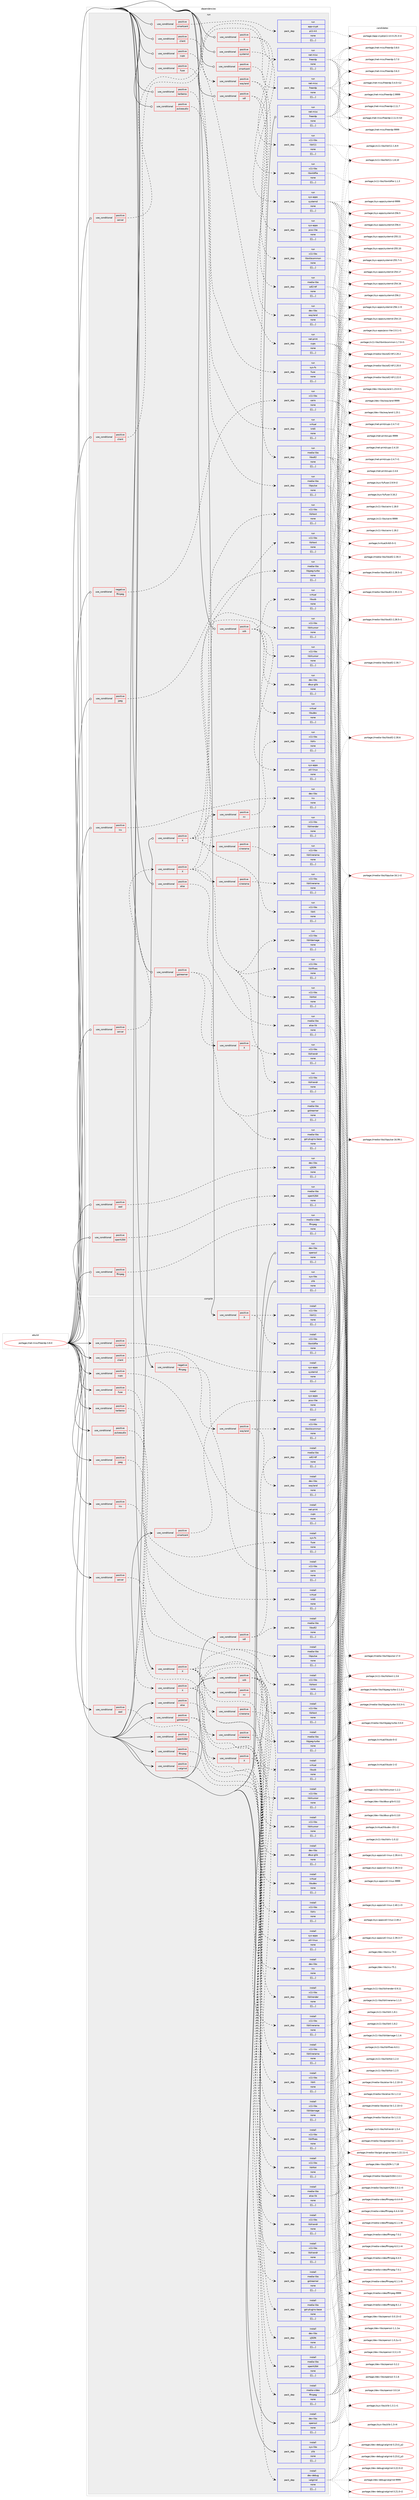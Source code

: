digraph prolog {

# *************
# Graph options
# *************

newrank=true;
concentrate=true;
compound=true;
graph [rankdir=LR,fontname=Helvetica,fontsize=10,ranksep=1.5];#, ranksep=2.5, nodesep=0.2];
edge  [arrowhead=vee];
node  [fontname=Helvetica,fontsize=10];

# **********
# The ebuild
# **********

subgraph cluster_leftcol {
color=gray;
label=<<i>ebuild</i>>;
id [label="portage://net-misc/freerdp-3.8.0", color=red, width=4, href="../net-misc/freerdp-3.8.0.svg"];
}

# ****************
# The dependencies
# ****************

subgraph cluster_midcol {
color=gray;
label=<<i>dependencies</i>>;
subgraph cluster_compile {
fillcolor="#eeeeee";
style=filled;
label=<<i>compile</i>>;
subgraph cond101055 {
dependency386146 [label=<<TABLE BORDER="0" CELLBORDER="1" CELLSPACING="0" CELLPADDING="4"><TR><TD ROWSPAN="3" CELLPADDING="10">use_conditional</TD></TR><TR><TD>negative</TD></TR><TR><TD>ffmpeg</TD></TR></TABLE>>, shape=none, color=red];
subgraph pack282267 {
dependency386147 [label=<<TABLE BORDER="0" CELLBORDER="1" CELLSPACING="0" CELLPADDING="4" WIDTH="220"><TR><TD ROWSPAN="6" CELLPADDING="30">pack_dep</TD></TR><TR><TD WIDTH="110">install</TD></TR><TR><TD>x11-libs</TD></TR><TR><TD>cairo</TD></TR><TR><TD>none</TD></TR><TR><TD>[[],,,,]</TD></TR></TABLE>>, shape=none, color=blue];
}
dependency386146:e -> dependency386147:w [weight=20,style="dashed",arrowhead="vee"];
}
id:e -> dependency386146:w [weight=20,style="solid",arrowhead="vee"];
subgraph cond101056 {
dependency386148 [label=<<TABLE BORDER="0" CELLBORDER="1" CELLSPACING="0" CELLPADDING="4"><TR><TD ROWSPAN="3" CELLPADDING="10">use_conditional</TD></TR><TR><TD>positive</TD></TR><TR><TD>X</TD></TR></TABLE>>, shape=none, color=red];
subgraph pack282268 {
dependency386149 [label=<<TABLE BORDER="0" CELLBORDER="1" CELLSPACING="0" CELLPADDING="4" WIDTH="220"><TR><TD ROWSPAN="6" CELLPADDING="30">pack_dep</TD></TR><TR><TD WIDTH="110">install</TD></TR><TR><TD>x11-libs</TD></TR><TR><TD>libX11</TD></TR><TR><TD>none</TD></TR><TR><TD>[[],,,,]</TD></TR></TABLE>>, shape=none, color=blue];
}
dependency386148:e -> dependency386149:w [weight=20,style="dashed",arrowhead="vee"];
subgraph pack282269 {
dependency386150 [label=<<TABLE BORDER="0" CELLBORDER="1" CELLSPACING="0" CELLPADDING="4" WIDTH="220"><TR><TD ROWSPAN="6" CELLPADDING="30">pack_dep</TD></TR><TR><TD WIDTH="110">install</TD></TR><TR><TD>x11-libs</TD></TR><TR><TD>libxkbfile</TD></TR><TR><TD>none</TD></TR><TR><TD>[[],,,,]</TD></TR></TABLE>>, shape=none, color=blue];
}
dependency386148:e -> dependency386150:w [weight=20,style="dashed",arrowhead="vee"];
}
id:e -> dependency386148:w [weight=20,style="solid",arrowhead="vee"];
subgraph cond101057 {
dependency386151 [label=<<TABLE BORDER="0" CELLBORDER="1" CELLSPACING="0" CELLPADDING="4"><TR><TD ROWSPAN="3" CELLPADDING="10">use_conditional</TD></TR><TR><TD>positive</TD></TR><TR><TD>X</TD></TR></TABLE>>, shape=none, color=red];
subgraph pack282270 {
dependency386152 [label=<<TABLE BORDER="0" CELLBORDER="1" CELLSPACING="0" CELLPADDING="4" WIDTH="220"><TR><TD ROWSPAN="6" CELLPADDING="30">pack_dep</TD></TR><TR><TD WIDTH="110">install</TD></TR><TR><TD>x11-libs</TD></TR><TR><TD>libXcursor</TD></TR><TR><TD>none</TD></TR><TR><TD>[[],,,,]</TD></TR></TABLE>>, shape=none, color=blue];
}
dependency386151:e -> dependency386152:w [weight=20,style="dashed",arrowhead="vee"];
subgraph pack282271 {
dependency386153 [label=<<TABLE BORDER="0" CELLBORDER="1" CELLSPACING="0" CELLPADDING="4" WIDTH="220"><TR><TD ROWSPAN="6" CELLPADDING="30">pack_dep</TD></TR><TR><TD WIDTH="110">install</TD></TR><TR><TD>x11-libs</TD></TR><TR><TD>libXext</TD></TR><TR><TD>none</TD></TR><TR><TD>[[],,,,]</TD></TR></TABLE>>, shape=none, color=blue];
}
dependency386151:e -> dependency386153:w [weight=20,style="dashed",arrowhead="vee"];
subgraph pack282272 {
dependency386154 [label=<<TABLE BORDER="0" CELLBORDER="1" CELLSPACING="0" CELLPADDING="4" WIDTH="220"><TR><TD ROWSPAN="6" CELLPADDING="30">pack_dep</TD></TR><TR><TD WIDTH="110">install</TD></TR><TR><TD>x11-libs</TD></TR><TR><TD>libXi</TD></TR><TR><TD>none</TD></TR><TR><TD>[[],,,,]</TD></TR></TABLE>>, shape=none, color=blue];
}
dependency386151:e -> dependency386154:w [weight=20,style="dashed",arrowhead="vee"];
subgraph pack282273 {
dependency386155 [label=<<TABLE BORDER="0" CELLBORDER="1" CELLSPACING="0" CELLPADDING="4" WIDTH="220"><TR><TD ROWSPAN="6" CELLPADDING="30">pack_dep</TD></TR><TR><TD WIDTH="110">install</TD></TR><TR><TD>x11-libs</TD></TR><TR><TD>libXrender</TD></TR><TR><TD>none</TD></TR><TR><TD>[[],,,,]</TD></TR></TABLE>>, shape=none, color=blue];
}
dependency386151:e -> dependency386155:w [weight=20,style="dashed",arrowhead="vee"];
subgraph cond101058 {
dependency386156 [label=<<TABLE BORDER="0" CELLBORDER="1" CELLSPACING="0" CELLPADDING="4"><TR><TD ROWSPAN="3" CELLPADDING="10">use_conditional</TD></TR><TR><TD>positive</TD></TR><TR><TD>xinerama</TD></TR></TABLE>>, shape=none, color=red];
subgraph pack282274 {
dependency386157 [label=<<TABLE BORDER="0" CELLBORDER="1" CELLSPACING="0" CELLPADDING="4" WIDTH="220"><TR><TD ROWSPAN="6" CELLPADDING="30">pack_dep</TD></TR><TR><TD WIDTH="110">install</TD></TR><TR><TD>x11-libs</TD></TR><TR><TD>libXinerama</TD></TR><TR><TD>none</TD></TR><TR><TD>[[],,,,]</TD></TR></TABLE>>, shape=none, color=blue];
}
dependency386156:e -> dependency386157:w [weight=20,style="dashed",arrowhead="vee"];
}
dependency386151:e -> dependency386156:w [weight=20,style="dashed",arrowhead="vee"];
subgraph cond101059 {
dependency386158 [label=<<TABLE BORDER="0" CELLBORDER="1" CELLSPACING="0" CELLPADDING="4"><TR><TD ROWSPAN="3" CELLPADDING="10">use_conditional</TD></TR><TR><TD>positive</TD></TR><TR><TD>xv</TD></TR></TABLE>>, shape=none, color=red];
subgraph pack282275 {
dependency386159 [label=<<TABLE BORDER="0" CELLBORDER="1" CELLSPACING="0" CELLPADDING="4" WIDTH="220"><TR><TD ROWSPAN="6" CELLPADDING="30">pack_dep</TD></TR><TR><TD WIDTH="110">install</TD></TR><TR><TD>x11-libs</TD></TR><TR><TD>libXv</TD></TR><TR><TD>none</TD></TR><TR><TD>[[],,,,]</TD></TR></TABLE>>, shape=none, color=blue];
}
dependency386158:e -> dependency386159:w [weight=20,style="dashed",arrowhead="vee"];
}
dependency386151:e -> dependency386158:w [weight=20,style="dashed",arrowhead="vee"];
}
id:e -> dependency386151:w [weight=20,style="solid",arrowhead="vee"];
subgraph cond101060 {
dependency386160 [label=<<TABLE BORDER="0" CELLBORDER="1" CELLSPACING="0" CELLPADDING="4"><TR><TD ROWSPAN="3" CELLPADDING="10">use_conditional</TD></TR><TR><TD>positive</TD></TR><TR><TD>aad</TD></TR></TABLE>>, shape=none, color=red];
subgraph pack282276 {
dependency386161 [label=<<TABLE BORDER="0" CELLBORDER="1" CELLSPACING="0" CELLPADDING="4" WIDTH="220"><TR><TD ROWSPAN="6" CELLPADDING="30">pack_dep</TD></TR><TR><TD WIDTH="110">install</TD></TR><TR><TD>dev-libs</TD></TR><TR><TD>cJSON</TD></TR><TR><TD>none</TD></TR><TR><TD>[[],,,,]</TD></TR></TABLE>>, shape=none, color=blue];
}
dependency386160:e -> dependency386161:w [weight=20,style="dashed",arrowhead="vee"];
}
id:e -> dependency386160:w [weight=20,style="solid",arrowhead="vee"];
subgraph cond101061 {
dependency386162 [label=<<TABLE BORDER="0" CELLBORDER="1" CELLSPACING="0" CELLPADDING="4"><TR><TD ROWSPAN="3" CELLPADDING="10">use_conditional</TD></TR><TR><TD>positive</TD></TR><TR><TD>alsa</TD></TR></TABLE>>, shape=none, color=red];
subgraph pack282277 {
dependency386163 [label=<<TABLE BORDER="0" CELLBORDER="1" CELLSPACING="0" CELLPADDING="4" WIDTH="220"><TR><TD ROWSPAN="6" CELLPADDING="30">pack_dep</TD></TR><TR><TD WIDTH="110">install</TD></TR><TR><TD>media-libs</TD></TR><TR><TD>alsa-lib</TD></TR><TR><TD>none</TD></TR><TR><TD>[[],,,,]</TD></TR></TABLE>>, shape=none, color=blue];
}
dependency386162:e -> dependency386163:w [weight=20,style="dashed",arrowhead="vee"];
}
id:e -> dependency386162:w [weight=20,style="solid",arrowhead="vee"];
subgraph cond101062 {
dependency386164 [label=<<TABLE BORDER="0" CELLBORDER="1" CELLSPACING="0" CELLPADDING="4"><TR><TD ROWSPAN="3" CELLPADDING="10">use_conditional</TD></TR><TR><TD>positive</TD></TR><TR><TD>client</TD></TR></TABLE>>, shape=none, color=red];
subgraph cond101063 {
dependency386165 [label=<<TABLE BORDER="0" CELLBORDER="1" CELLSPACING="0" CELLPADDING="4"><TR><TD ROWSPAN="3" CELLPADDING="10">use_conditional</TD></TR><TR><TD>positive</TD></TR><TR><TD>wayland</TD></TR></TABLE>>, shape=none, color=red];
subgraph pack282278 {
dependency386166 [label=<<TABLE BORDER="0" CELLBORDER="1" CELLSPACING="0" CELLPADDING="4" WIDTH="220"><TR><TD ROWSPAN="6" CELLPADDING="30">pack_dep</TD></TR><TR><TD WIDTH="110">install</TD></TR><TR><TD>dev-libs</TD></TR><TR><TD>wayland</TD></TR><TR><TD>none</TD></TR><TR><TD>[[],,,,]</TD></TR></TABLE>>, shape=none, color=blue];
}
dependency386165:e -> dependency386166:w [weight=20,style="dashed",arrowhead="vee"];
subgraph pack282279 {
dependency386167 [label=<<TABLE BORDER="0" CELLBORDER="1" CELLSPACING="0" CELLPADDING="4" WIDTH="220"><TR><TD ROWSPAN="6" CELLPADDING="30">pack_dep</TD></TR><TR><TD WIDTH="110">install</TD></TR><TR><TD>x11-libs</TD></TR><TR><TD>libxkbcommon</TD></TR><TR><TD>none</TD></TR><TR><TD>[[],,,,]</TD></TR></TABLE>>, shape=none, color=blue];
}
dependency386165:e -> dependency386167:w [weight=20,style="dashed",arrowhead="vee"];
}
dependency386164:e -> dependency386165:w [weight=20,style="dashed",arrowhead="vee"];
}
id:e -> dependency386164:w [weight=20,style="solid",arrowhead="vee"];
subgraph cond101064 {
dependency386168 [label=<<TABLE BORDER="0" CELLBORDER="1" CELLSPACING="0" CELLPADDING="4"><TR><TD ROWSPAN="3" CELLPADDING="10">use_conditional</TD></TR><TR><TD>positive</TD></TR><TR><TD>cups</TD></TR></TABLE>>, shape=none, color=red];
subgraph pack282280 {
dependency386169 [label=<<TABLE BORDER="0" CELLBORDER="1" CELLSPACING="0" CELLPADDING="4" WIDTH="220"><TR><TD ROWSPAN="6" CELLPADDING="30">pack_dep</TD></TR><TR><TD WIDTH="110">install</TD></TR><TR><TD>net-print</TD></TR><TR><TD>cups</TD></TR><TR><TD>none</TD></TR><TR><TD>[[],,,,]</TD></TR></TABLE>>, shape=none, color=blue];
}
dependency386168:e -> dependency386169:w [weight=20,style="dashed",arrowhead="vee"];
}
id:e -> dependency386168:w [weight=20,style="solid",arrowhead="vee"];
subgraph cond101065 {
dependency386170 [label=<<TABLE BORDER="0" CELLBORDER="1" CELLSPACING="0" CELLPADDING="4"><TR><TD ROWSPAN="3" CELLPADDING="10">use_conditional</TD></TR><TR><TD>positive</TD></TR><TR><TD>ffmpeg</TD></TR></TABLE>>, shape=none, color=red];
subgraph pack282281 {
dependency386171 [label=<<TABLE BORDER="0" CELLBORDER="1" CELLSPACING="0" CELLPADDING="4" WIDTH="220"><TR><TD ROWSPAN="6" CELLPADDING="30">pack_dep</TD></TR><TR><TD WIDTH="110">install</TD></TR><TR><TD>media-video</TD></TR><TR><TD>ffmpeg</TD></TR><TR><TD>none</TD></TR><TR><TD>[[],,,,]</TD></TR></TABLE>>, shape=none, color=blue];
}
dependency386170:e -> dependency386171:w [weight=20,style="dashed",arrowhead="vee"];
}
id:e -> dependency386170:w [weight=20,style="solid",arrowhead="vee"];
subgraph cond101066 {
dependency386172 [label=<<TABLE BORDER="0" CELLBORDER="1" CELLSPACING="0" CELLPADDING="4"><TR><TD ROWSPAN="3" CELLPADDING="10">use_conditional</TD></TR><TR><TD>positive</TD></TR><TR><TD>fuse</TD></TR></TABLE>>, shape=none, color=red];
subgraph pack282282 {
dependency386173 [label=<<TABLE BORDER="0" CELLBORDER="1" CELLSPACING="0" CELLPADDING="4" WIDTH="220"><TR><TD ROWSPAN="6" CELLPADDING="30">pack_dep</TD></TR><TR><TD WIDTH="110">install</TD></TR><TR><TD>sys-fs</TD></TR><TR><TD>fuse</TD></TR><TR><TD>none</TD></TR><TR><TD>[[],,,,]</TD></TR></TABLE>>, shape=none, color=blue];
}
dependency386172:e -> dependency386173:w [weight=20,style="dashed",arrowhead="vee"];
}
id:e -> dependency386172:w [weight=20,style="solid",arrowhead="vee"];
subgraph cond101067 {
dependency386174 [label=<<TABLE BORDER="0" CELLBORDER="1" CELLSPACING="0" CELLPADDING="4"><TR><TD ROWSPAN="3" CELLPADDING="10">use_conditional</TD></TR><TR><TD>positive</TD></TR><TR><TD>gstreamer</TD></TR></TABLE>>, shape=none, color=red];
subgraph pack282283 {
dependency386175 [label=<<TABLE BORDER="0" CELLBORDER="1" CELLSPACING="0" CELLPADDING="4" WIDTH="220"><TR><TD ROWSPAN="6" CELLPADDING="30">pack_dep</TD></TR><TR><TD WIDTH="110">install</TD></TR><TR><TD>media-libs</TD></TR><TR><TD>gstreamer</TD></TR><TR><TD>none</TD></TR><TR><TD>[[],,,,]</TD></TR></TABLE>>, shape=none, color=blue];
}
dependency386174:e -> dependency386175:w [weight=20,style="dashed",arrowhead="vee"];
subgraph pack282284 {
dependency386176 [label=<<TABLE BORDER="0" CELLBORDER="1" CELLSPACING="0" CELLPADDING="4" WIDTH="220"><TR><TD ROWSPAN="6" CELLPADDING="30">pack_dep</TD></TR><TR><TD WIDTH="110">install</TD></TR><TR><TD>media-libs</TD></TR><TR><TD>gst-plugins-base</TD></TR><TR><TD>none</TD></TR><TR><TD>[[],,,,]</TD></TR></TABLE>>, shape=none, color=blue];
}
dependency386174:e -> dependency386176:w [weight=20,style="dashed",arrowhead="vee"];
subgraph cond101068 {
dependency386177 [label=<<TABLE BORDER="0" CELLBORDER="1" CELLSPACING="0" CELLPADDING="4"><TR><TD ROWSPAN="3" CELLPADDING="10">use_conditional</TD></TR><TR><TD>positive</TD></TR><TR><TD>X</TD></TR></TABLE>>, shape=none, color=red];
subgraph pack282285 {
dependency386178 [label=<<TABLE BORDER="0" CELLBORDER="1" CELLSPACING="0" CELLPADDING="4" WIDTH="220"><TR><TD ROWSPAN="6" CELLPADDING="30">pack_dep</TD></TR><TR><TD WIDTH="110">install</TD></TR><TR><TD>x11-libs</TD></TR><TR><TD>libXrandr</TD></TR><TR><TD>none</TD></TR><TR><TD>[[],,,,]</TD></TR></TABLE>>, shape=none, color=blue];
}
dependency386177:e -> dependency386178:w [weight=20,style="dashed",arrowhead="vee"];
}
dependency386174:e -> dependency386177:w [weight=20,style="dashed",arrowhead="vee"];
}
id:e -> dependency386174:w [weight=20,style="solid",arrowhead="vee"];
subgraph cond101069 {
dependency386179 [label=<<TABLE BORDER="0" CELLBORDER="1" CELLSPACING="0" CELLPADDING="4"><TR><TD ROWSPAN="3" CELLPADDING="10">use_conditional</TD></TR><TR><TD>positive</TD></TR><TR><TD>icu</TD></TR></TABLE>>, shape=none, color=red];
subgraph pack282286 {
dependency386180 [label=<<TABLE BORDER="0" CELLBORDER="1" CELLSPACING="0" CELLPADDING="4" WIDTH="220"><TR><TD ROWSPAN="6" CELLPADDING="30">pack_dep</TD></TR><TR><TD WIDTH="110">install</TD></TR><TR><TD>dev-libs</TD></TR><TR><TD>icu</TD></TR><TR><TD>none</TD></TR><TR><TD>[[],,,,]</TD></TR></TABLE>>, shape=none, color=blue];
}
dependency386179:e -> dependency386180:w [weight=20,style="dashed",arrowhead="vee"];
}
id:e -> dependency386179:w [weight=20,style="solid",arrowhead="vee"];
subgraph cond101070 {
dependency386181 [label=<<TABLE BORDER="0" CELLBORDER="1" CELLSPACING="0" CELLPADDING="4"><TR><TD ROWSPAN="3" CELLPADDING="10">use_conditional</TD></TR><TR><TD>positive</TD></TR><TR><TD>jpeg</TD></TR></TABLE>>, shape=none, color=red];
subgraph pack282287 {
dependency386182 [label=<<TABLE BORDER="0" CELLBORDER="1" CELLSPACING="0" CELLPADDING="4" WIDTH="220"><TR><TD ROWSPAN="6" CELLPADDING="30">pack_dep</TD></TR><TR><TD WIDTH="110">install</TD></TR><TR><TD>media-libs</TD></TR><TR><TD>libjpeg-turbo</TD></TR><TR><TD>none</TD></TR><TR><TD>[[],,,,]</TD></TR></TABLE>>, shape=none, color=blue];
}
dependency386181:e -> dependency386182:w [weight=20,style="dashed",arrowhead="vee"];
}
id:e -> dependency386181:w [weight=20,style="solid",arrowhead="vee"];
subgraph cond101071 {
dependency386183 [label=<<TABLE BORDER="0" CELLBORDER="1" CELLSPACING="0" CELLPADDING="4"><TR><TD ROWSPAN="3" CELLPADDING="10">use_conditional</TD></TR><TR><TD>positive</TD></TR><TR><TD>kerberos</TD></TR></TABLE>>, shape=none, color=red];
subgraph pack282288 {
dependency386184 [label=<<TABLE BORDER="0" CELLBORDER="1" CELLSPACING="0" CELLPADDING="4" WIDTH="220"><TR><TD ROWSPAN="6" CELLPADDING="30">pack_dep</TD></TR><TR><TD WIDTH="110">install</TD></TR><TR><TD>virtual</TD></TR><TR><TD>krb5</TD></TR><TR><TD>none</TD></TR><TR><TD>[[],,,,]</TD></TR></TABLE>>, shape=none, color=blue];
}
dependency386183:e -> dependency386184:w [weight=20,style="dashed",arrowhead="vee"];
}
id:e -> dependency386183:w [weight=20,style="solid",arrowhead="vee"];
subgraph cond101072 {
dependency386185 [label=<<TABLE BORDER="0" CELLBORDER="1" CELLSPACING="0" CELLPADDING="4"><TR><TD ROWSPAN="3" CELLPADDING="10">use_conditional</TD></TR><TR><TD>positive</TD></TR><TR><TD>openh264</TD></TR></TABLE>>, shape=none, color=red];
subgraph pack282289 {
dependency386186 [label=<<TABLE BORDER="0" CELLBORDER="1" CELLSPACING="0" CELLPADDING="4" WIDTH="220"><TR><TD ROWSPAN="6" CELLPADDING="30">pack_dep</TD></TR><TR><TD WIDTH="110">install</TD></TR><TR><TD>media-libs</TD></TR><TR><TD>openh264</TD></TR><TR><TD>none</TD></TR><TR><TD>[[],,,,]</TD></TR></TABLE>>, shape=none, color=blue];
}
dependency386185:e -> dependency386186:w [weight=20,style="dashed",arrowhead="vee"];
}
id:e -> dependency386185:w [weight=20,style="solid",arrowhead="vee"];
subgraph cond101073 {
dependency386187 [label=<<TABLE BORDER="0" CELLBORDER="1" CELLSPACING="0" CELLPADDING="4"><TR><TD ROWSPAN="3" CELLPADDING="10">use_conditional</TD></TR><TR><TD>positive</TD></TR><TR><TD>pulseaudio</TD></TR></TABLE>>, shape=none, color=red];
subgraph pack282290 {
dependency386188 [label=<<TABLE BORDER="0" CELLBORDER="1" CELLSPACING="0" CELLPADDING="4" WIDTH="220"><TR><TD ROWSPAN="6" CELLPADDING="30">pack_dep</TD></TR><TR><TD WIDTH="110">install</TD></TR><TR><TD>media-libs</TD></TR><TR><TD>libpulse</TD></TR><TR><TD>none</TD></TR><TR><TD>[[],,,,]</TD></TR></TABLE>>, shape=none, color=blue];
}
dependency386187:e -> dependency386188:w [weight=20,style="dashed",arrowhead="vee"];
}
id:e -> dependency386187:w [weight=20,style="solid",arrowhead="vee"];
subgraph cond101074 {
dependency386189 [label=<<TABLE BORDER="0" CELLBORDER="1" CELLSPACING="0" CELLPADDING="4"><TR><TD ROWSPAN="3" CELLPADDING="10">use_conditional</TD></TR><TR><TD>positive</TD></TR><TR><TD>sdl</TD></TR></TABLE>>, shape=none, color=red];
subgraph pack282291 {
dependency386190 [label=<<TABLE BORDER="0" CELLBORDER="1" CELLSPACING="0" CELLPADDING="4" WIDTH="220"><TR><TD ROWSPAN="6" CELLPADDING="30">pack_dep</TD></TR><TR><TD WIDTH="110">install</TD></TR><TR><TD>media-libs</TD></TR><TR><TD>libsdl2</TD></TR><TR><TD>none</TD></TR><TR><TD>[[],,,,]</TD></TR></TABLE>>, shape=none, color=blue];
}
dependency386189:e -> dependency386190:w [weight=20,style="dashed",arrowhead="vee"];
subgraph pack282292 {
dependency386191 [label=<<TABLE BORDER="0" CELLBORDER="1" CELLSPACING="0" CELLPADDING="4" WIDTH="220"><TR><TD ROWSPAN="6" CELLPADDING="30">pack_dep</TD></TR><TR><TD WIDTH="110">install</TD></TR><TR><TD>media-libs</TD></TR><TR><TD>sdl2-ttf</TD></TR><TR><TD>none</TD></TR><TR><TD>[[],,,,]</TD></TR></TABLE>>, shape=none, color=blue];
}
dependency386189:e -> dependency386191:w [weight=20,style="dashed",arrowhead="vee"];
}
id:e -> dependency386189:w [weight=20,style="solid",arrowhead="vee"];
subgraph cond101075 {
dependency386192 [label=<<TABLE BORDER="0" CELLBORDER="1" CELLSPACING="0" CELLPADDING="4"><TR><TD ROWSPAN="3" CELLPADDING="10">use_conditional</TD></TR><TR><TD>positive</TD></TR><TR><TD>server</TD></TR></TABLE>>, shape=none, color=red];
subgraph cond101076 {
dependency386193 [label=<<TABLE BORDER="0" CELLBORDER="1" CELLSPACING="0" CELLPADDING="4"><TR><TD ROWSPAN="3" CELLPADDING="10">use_conditional</TD></TR><TR><TD>positive</TD></TR><TR><TD>X</TD></TR></TABLE>>, shape=none, color=red];
subgraph pack282293 {
dependency386194 [label=<<TABLE BORDER="0" CELLBORDER="1" CELLSPACING="0" CELLPADDING="4" WIDTH="220"><TR><TD ROWSPAN="6" CELLPADDING="30">pack_dep</TD></TR><TR><TD WIDTH="110">install</TD></TR><TR><TD>x11-libs</TD></TR><TR><TD>libXcursor</TD></TR><TR><TD>none</TD></TR><TR><TD>[[],,,,]</TD></TR></TABLE>>, shape=none, color=blue];
}
dependency386193:e -> dependency386194:w [weight=20,style="dashed",arrowhead="vee"];
subgraph pack282294 {
dependency386195 [label=<<TABLE BORDER="0" CELLBORDER="1" CELLSPACING="0" CELLPADDING="4" WIDTH="220"><TR><TD ROWSPAN="6" CELLPADDING="30">pack_dep</TD></TR><TR><TD WIDTH="110">install</TD></TR><TR><TD>x11-libs</TD></TR><TR><TD>libXdamage</TD></TR><TR><TD>none</TD></TR><TR><TD>[[],,,,]</TD></TR></TABLE>>, shape=none, color=blue];
}
dependency386193:e -> dependency386195:w [weight=20,style="dashed",arrowhead="vee"];
subgraph pack282295 {
dependency386196 [label=<<TABLE BORDER="0" CELLBORDER="1" CELLSPACING="0" CELLPADDING="4" WIDTH="220"><TR><TD ROWSPAN="6" CELLPADDING="30">pack_dep</TD></TR><TR><TD WIDTH="110">install</TD></TR><TR><TD>x11-libs</TD></TR><TR><TD>libXext</TD></TR><TR><TD>none</TD></TR><TR><TD>[[],,,,]</TD></TR></TABLE>>, shape=none, color=blue];
}
dependency386193:e -> dependency386196:w [weight=20,style="dashed",arrowhead="vee"];
subgraph pack282296 {
dependency386197 [label=<<TABLE BORDER="0" CELLBORDER="1" CELLSPACING="0" CELLPADDING="4" WIDTH="220"><TR><TD ROWSPAN="6" CELLPADDING="30">pack_dep</TD></TR><TR><TD WIDTH="110">install</TD></TR><TR><TD>x11-libs</TD></TR><TR><TD>libXfixes</TD></TR><TR><TD>none</TD></TR><TR><TD>[[],,,,]</TD></TR></TABLE>>, shape=none, color=blue];
}
dependency386193:e -> dependency386197:w [weight=20,style="dashed",arrowhead="vee"];
subgraph pack282297 {
dependency386198 [label=<<TABLE BORDER="0" CELLBORDER="1" CELLSPACING="0" CELLPADDING="4" WIDTH="220"><TR><TD ROWSPAN="6" CELLPADDING="30">pack_dep</TD></TR><TR><TD WIDTH="110">install</TD></TR><TR><TD>x11-libs</TD></TR><TR><TD>libXrandr</TD></TR><TR><TD>none</TD></TR><TR><TD>[[],,,,]</TD></TR></TABLE>>, shape=none, color=blue];
}
dependency386193:e -> dependency386198:w [weight=20,style="dashed",arrowhead="vee"];
subgraph pack282298 {
dependency386199 [label=<<TABLE BORDER="0" CELLBORDER="1" CELLSPACING="0" CELLPADDING="4" WIDTH="220"><TR><TD ROWSPAN="6" CELLPADDING="30">pack_dep</TD></TR><TR><TD WIDTH="110">install</TD></TR><TR><TD>x11-libs</TD></TR><TR><TD>libXtst</TD></TR><TR><TD>none</TD></TR><TR><TD>[[],,,,]</TD></TR></TABLE>>, shape=none, color=blue];
}
dependency386193:e -> dependency386199:w [weight=20,style="dashed",arrowhead="vee"];
subgraph cond101077 {
dependency386200 [label=<<TABLE BORDER="0" CELLBORDER="1" CELLSPACING="0" CELLPADDING="4"><TR><TD ROWSPAN="3" CELLPADDING="10">use_conditional</TD></TR><TR><TD>positive</TD></TR><TR><TD>xinerama</TD></TR></TABLE>>, shape=none, color=red];
subgraph pack282299 {
dependency386201 [label=<<TABLE BORDER="0" CELLBORDER="1" CELLSPACING="0" CELLPADDING="4" WIDTH="220"><TR><TD ROWSPAN="6" CELLPADDING="30">pack_dep</TD></TR><TR><TD WIDTH="110">install</TD></TR><TR><TD>x11-libs</TD></TR><TR><TD>libXinerama</TD></TR><TR><TD>none</TD></TR><TR><TD>[[],,,,]</TD></TR></TABLE>>, shape=none, color=blue];
}
dependency386200:e -> dependency386201:w [weight=20,style="dashed",arrowhead="vee"];
}
dependency386193:e -> dependency386200:w [weight=20,style="dashed",arrowhead="vee"];
}
dependency386192:e -> dependency386193:w [weight=20,style="dashed",arrowhead="vee"];
}
id:e -> dependency386192:w [weight=20,style="solid",arrowhead="vee"];
subgraph cond101078 {
dependency386202 [label=<<TABLE BORDER="0" CELLBORDER="1" CELLSPACING="0" CELLPADDING="4"><TR><TD ROWSPAN="3" CELLPADDING="10">use_conditional</TD></TR><TR><TD>positive</TD></TR><TR><TD>smartcard</TD></TR></TABLE>>, shape=none, color=red];
subgraph pack282300 {
dependency386203 [label=<<TABLE BORDER="0" CELLBORDER="1" CELLSPACING="0" CELLPADDING="4" WIDTH="220"><TR><TD ROWSPAN="6" CELLPADDING="30">pack_dep</TD></TR><TR><TD WIDTH="110">install</TD></TR><TR><TD>sys-apps</TD></TR><TR><TD>pcsc-lite</TD></TR><TR><TD>none</TD></TR><TR><TD>[[],,,,]</TD></TR></TABLE>>, shape=none, color=blue];
}
dependency386202:e -> dependency386203:w [weight=20,style="dashed",arrowhead="vee"];
}
id:e -> dependency386202:w [weight=20,style="solid",arrowhead="vee"];
subgraph cond101079 {
dependency386204 [label=<<TABLE BORDER="0" CELLBORDER="1" CELLSPACING="0" CELLPADDING="4"><TR><TD ROWSPAN="3" CELLPADDING="10">use_conditional</TD></TR><TR><TD>positive</TD></TR><TR><TD>systemd</TD></TR></TABLE>>, shape=none, color=red];
subgraph pack282301 {
dependency386205 [label=<<TABLE BORDER="0" CELLBORDER="1" CELLSPACING="0" CELLPADDING="4" WIDTH="220"><TR><TD ROWSPAN="6" CELLPADDING="30">pack_dep</TD></TR><TR><TD WIDTH="110">install</TD></TR><TR><TD>sys-apps</TD></TR><TR><TD>systemd</TD></TR><TR><TD>none</TD></TR><TR><TD>[[],,,,]</TD></TR></TABLE>>, shape=none, color=blue];
}
dependency386204:e -> dependency386205:w [weight=20,style="dashed",arrowhead="vee"];
}
id:e -> dependency386204:w [weight=20,style="solid",arrowhead="vee"];
subgraph cond101080 {
dependency386206 [label=<<TABLE BORDER="0" CELLBORDER="1" CELLSPACING="0" CELLPADDING="4"><TR><TD ROWSPAN="3" CELLPADDING="10">use_conditional</TD></TR><TR><TD>positive</TD></TR><TR><TD>usb</TD></TR></TABLE>>, shape=none, color=red];
subgraph pack282302 {
dependency386207 [label=<<TABLE BORDER="0" CELLBORDER="1" CELLSPACING="0" CELLPADDING="4" WIDTH="220"><TR><TD ROWSPAN="6" CELLPADDING="30">pack_dep</TD></TR><TR><TD WIDTH="110">install</TD></TR><TR><TD>virtual</TD></TR><TR><TD>libudev</TD></TR><TR><TD>none</TD></TR><TR><TD>[[],,,,]</TD></TR></TABLE>>, shape=none, color=blue];
}
dependency386206:e -> dependency386207:w [weight=20,style="dashed",arrowhead="vee"];
subgraph pack282303 {
dependency386208 [label=<<TABLE BORDER="0" CELLBORDER="1" CELLSPACING="0" CELLPADDING="4" WIDTH="220"><TR><TD ROWSPAN="6" CELLPADDING="30">pack_dep</TD></TR><TR><TD WIDTH="110">install</TD></TR><TR><TD>sys-apps</TD></TR><TR><TD>util-linux</TD></TR><TR><TD>none</TD></TR><TR><TD>[[],,,,]</TD></TR></TABLE>>, shape=none, color=blue];
}
dependency386206:e -> dependency386208:w [weight=20,style="dashed",arrowhead="vee"];
subgraph pack282304 {
dependency386209 [label=<<TABLE BORDER="0" CELLBORDER="1" CELLSPACING="0" CELLPADDING="4" WIDTH="220"><TR><TD ROWSPAN="6" CELLPADDING="30">pack_dep</TD></TR><TR><TD WIDTH="110">install</TD></TR><TR><TD>dev-libs</TD></TR><TR><TD>dbus-glib</TD></TR><TR><TD>none</TD></TR><TR><TD>[[],,,,]</TD></TR></TABLE>>, shape=none, color=blue];
}
dependency386206:e -> dependency386209:w [weight=20,style="dashed",arrowhead="vee"];
subgraph pack282305 {
dependency386210 [label=<<TABLE BORDER="0" CELLBORDER="1" CELLSPACING="0" CELLPADDING="4" WIDTH="220"><TR><TD ROWSPAN="6" CELLPADDING="30">pack_dep</TD></TR><TR><TD WIDTH="110">install</TD></TR><TR><TD>virtual</TD></TR><TR><TD>libusb</TD></TR><TR><TD>none</TD></TR><TR><TD>[[],,,,]</TD></TR></TABLE>>, shape=none, color=blue];
}
dependency386206:e -> dependency386210:w [weight=20,style="dashed",arrowhead="vee"];
}
id:e -> dependency386206:w [weight=20,style="solid",arrowhead="vee"];
subgraph cond101081 {
dependency386211 [label=<<TABLE BORDER="0" CELLBORDER="1" CELLSPACING="0" CELLPADDING="4"><TR><TD ROWSPAN="3" CELLPADDING="10">use_conditional</TD></TR><TR><TD>positive</TD></TR><TR><TD>valgrind</TD></TR></TABLE>>, shape=none, color=red];
subgraph pack282306 {
dependency386212 [label=<<TABLE BORDER="0" CELLBORDER="1" CELLSPACING="0" CELLPADDING="4" WIDTH="220"><TR><TD ROWSPAN="6" CELLPADDING="30">pack_dep</TD></TR><TR><TD WIDTH="110">install</TD></TR><TR><TD>dev-debug</TD></TR><TR><TD>valgrind</TD></TR><TR><TD>none</TD></TR><TR><TD>[[],,,,]</TD></TR></TABLE>>, shape=none, color=blue];
}
dependency386211:e -> dependency386212:w [weight=20,style="dashed",arrowhead="vee"];
}
id:e -> dependency386211:w [weight=20,style="solid",arrowhead="vee"];
subgraph pack282307 {
dependency386213 [label=<<TABLE BORDER="0" CELLBORDER="1" CELLSPACING="0" CELLPADDING="4" WIDTH="220"><TR><TD ROWSPAN="6" CELLPADDING="30">pack_dep</TD></TR><TR><TD WIDTH="110">install</TD></TR><TR><TD>dev-libs</TD></TR><TR><TD>openssl</TD></TR><TR><TD>none</TD></TR><TR><TD>[[],,,,]</TD></TR></TABLE>>, shape=none, color=blue];
}
id:e -> dependency386213:w [weight=20,style="solid",arrowhead="vee"];
subgraph pack282308 {
dependency386214 [label=<<TABLE BORDER="0" CELLBORDER="1" CELLSPACING="0" CELLPADDING="4" WIDTH="220"><TR><TD ROWSPAN="6" CELLPADDING="30">pack_dep</TD></TR><TR><TD WIDTH="110">install</TD></TR><TR><TD>sys-libs</TD></TR><TR><TD>zlib</TD></TR><TR><TD>none</TD></TR><TR><TD>[[],,,,]</TD></TR></TABLE>>, shape=none, color=blue];
}
id:e -> dependency386214:w [weight=20,style="solid",arrowhead="vee"];
}
subgraph cluster_compileandrun {
fillcolor="#eeeeee";
style=filled;
label=<<i>compile and run</i>>;
}
subgraph cluster_run {
fillcolor="#eeeeee";
style=filled;
label=<<i>run</i>>;
subgraph cond101082 {
dependency386215 [label=<<TABLE BORDER="0" CELLBORDER="1" CELLSPACING="0" CELLPADDING="4"><TR><TD ROWSPAN="3" CELLPADDING="10">use_conditional</TD></TR><TR><TD>negative</TD></TR><TR><TD>ffmpeg</TD></TR></TABLE>>, shape=none, color=red];
subgraph pack282309 {
dependency386216 [label=<<TABLE BORDER="0" CELLBORDER="1" CELLSPACING="0" CELLPADDING="4" WIDTH="220"><TR><TD ROWSPAN="6" CELLPADDING="30">pack_dep</TD></TR><TR><TD WIDTH="110">run</TD></TR><TR><TD>x11-libs</TD></TR><TR><TD>cairo</TD></TR><TR><TD>none</TD></TR><TR><TD>[[],,,,]</TD></TR></TABLE>>, shape=none, color=blue];
}
dependency386215:e -> dependency386216:w [weight=20,style="dashed",arrowhead="vee"];
}
id:e -> dependency386215:w [weight=20,style="solid",arrowhead="odot"];
subgraph cond101083 {
dependency386217 [label=<<TABLE BORDER="0" CELLBORDER="1" CELLSPACING="0" CELLPADDING="4"><TR><TD ROWSPAN="3" CELLPADDING="10">use_conditional</TD></TR><TR><TD>positive</TD></TR><TR><TD>X</TD></TR></TABLE>>, shape=none, color=red];
subgraph pack282310 {
dependency386218 [label=<<TABLE BORDER="0" CELLBORDER="1" CELLSPACING="0" CELLPADDING="4" WIDTH="220"><TR><TD ROWSPAN="6" CELLPADDING="30">pack_dep</TD></TR><TR><TD WIDTH="110">run</TD></TR><TR><TD>x11-libs</TD></TR><TR><TD>libX11</TD></TR><TR><TD>none</TD></TR><TR><TD>[[],,,,]</TD></TR></TABLE>>, shape=none, color=blue];
}
dependency386217:e -> dependency386218:w [weight=20,style="dashed",arrowhead="vee"];
subgraph pack282311 {
dependency386219 [label=<<TABLE BORDER="0" CELLBORDER="1" CELLSPACING="0" CELLPADDING="4" WIDTH="220"><TR><TD ROWSPAN="6" CELLPADDING="30">pack_dep</TD></TR><TR><TD WIDTH="110">run</TD></TR><TR><TD>x11-libs</TD></TR><TR><TD>libxkbfile</TD></TR><TR><TD>none</TD></TR><TR><TD>[[],,,,]</TD></TR></TABLE>>, shape=none, color=blue];
}
dependency386217:e -> dependency386219:w [weight=20,style="dashed",arrowhead="vee"];
}
id:e -> dependency386217:w [weight=20,style="solid",arrowhead="odot"];
subgraph cond101084 {
dependency386220 [label=<<TABLE BORDER="0" CELLBORDER="1" CELLSPACING="0" CELLPADDING="4"><TR><TD ROWSPAN="3" CELLPADDING="10">use_conditional</TD></TR><TR><TD>positive</TD></TR><TR><TD>X</TD></TR></TABLE>>, shape=none, color=red];
subgraph pack282312 {
dependency386221 [label=<<TABLE BORDER="0" CELLBORDER="1" CELLSPACING="0" CELLPADDING="4" WIDTH="220"><TR><TD ROWSPAN="6" CELLPADDING="30">pack_dep</TD></TR><TR><TD WIDTH="110">run</TD></TR><TR><TD>x11-libs</TD></TR><TR><TD>libXcursor</TD></TR><TR><TD>none</TD></TR><TR><TD>[[],,,,]</TD></TR></TABLE>>, shape=none, color=blue];
}
dependency386220:e -> dependency386221:w [weight=20,style="dashed",arrowhead="vee"];
subgraph pack282313 {
dependency386222 [label=<<TABLE BORDER="0" CELLBORDER="1" CELLSPACING="0" CELLPADDING="4" WIDTH="220"><TR><TD ROWSPAN="6" CELLPADDING="30">pack_dep</TD></TR><TR><TD WIDTH="110">run</TD></TR><TR><TD>x11-libs</TD></TR><TR><TD>libXext</TD></TR><TR><TD>none</TD></TR><TR><TD>[[],,,,]</TD></TR></TABLE>>, shape=none, color=blue];
}
dependency386220:e -> dependency386222:w [weight=20,style="dashed",arrowhead="vee"];
subgraph pack282314 {
dependency386223 [label=<<TABLE BORDER="0" CELLBORDER="1" CELLSPACING="0" CELLPADDING="4" WIDTH="220"><TR><TD ROWSPAN="6" CELLPADDING="30">pack_dep</TD></TR><TR><TD WIDTH="110">run</TD></TR><TR><TD>x11-libs</TD></TR><TR><TD>libXi</TD></TR><TR><TD>none</TD></TR><TR><TD>[[],,,,]</TD></TR></TABLE>>, shape=none, color=blue];
}
dependency386220:e -> dependency386223:w [weight=20,style="dashed",arrowhead="vee"];
subgraph pack282315 {
dependency386224 [label=<<TABLE BORDER="0" CELLBORDER="1" CELLSPACING="0" CELLPADDING="4" WIDTH="220"><TR><TD ROWSPAN="6" CELLPADDING="30">pack_dep</TD></TR><TR><TD WIDTH="110">run</TD></TR><TR><TD>x11-libs</TD></TR><TR><TD>libXrender</TD></TR><TR><TD>none</TD></TR><TR><TD>[[],,,,]</TD></TR></TABLE>>, shape=none, color=blue];
}
dependency386220:e -> dependency386224:w [weight=20,style="dashed",arrowhead="vee"];
subgraph cond101085 {
dependency386225 [label=<<TABLE BORDER="0" CELLBORDER="1" CELLSPACING="0" CELLPADDING="4"><TR><TD ROWSPAN="3" CELLPADDING="10">use_conditional</TD></TR><TR><TD>positive</TD></TR><TR><TD>xinerama</TD></TR></TABLE>>, shape=none, color=red];
subgraph pack282316 {
dependency386226 [label=<<TABLE BORDER="0" CELLBORDER="1" CELLSPACING="0" CELLPADDING="4" WIDTH="220"><TR><TD ROWSPAN="6" CELLPADDING="30">pack_dep</TD></TR><TR><TD WIDTH="110">run</TD></TR><TR><TD>x11-libs</TD></TR><TR><TD>libXinerama</TD></TR><TR><TD>none</TD></TR><TR><TD>[[],,,,]</TD></TR></TABLE>>, shape=none, color=blue];
}
dependency386225:e -> dependency386226:w [weight=20,style="dashed",arrowhead="vee"];
}
dependency386220:e -> dependency386225:w [weight=20,style="dashed",arrowhead="vee"];
subgraph cond101086 {
dependency386227 [label=<<TABLE BORDER="0" CELLBORDER="1" CELLSPACING="0" CELLPADDING="4"><TR><TD ROWSPAN="3" CELLPADDING="10">use_conditional</TD></TR><TR><TD>positive</TD></TR><TR><TD>xv</TD></TR></TABLE>>, shape=none, color=red];
subgraph pack282317 {
dependency386228 [label=<<TABLE BORDER="0" CELLBORDER="1" CELLSPACING="0" CELLPADDING="4" WIDTH="220"><TR><TD ROWSPAN="6" CELLPADDING="30">pack_dep</TD></TR><TR><TD WIDTH="110">run</TD></TR><TR><TD>x11-libs</TD></TR><TR><TD>libXv</TD></TR><TR><TD>none</TD></TR><TR><TD>[[],,,,]</TD></TR></TABLE>>, shape=none, color=blue];
}
dependency386227:e -> dependency386228:w [weight=20,style="dashed",arrowhead="vee"];
}
dependency386220:e -> dependency386227:w [weight=20,style="dashed",arrowhead="vee"];
}
id:e -> dependency386220:w [weight=20,style="solid",arrowhead="odot"];
subgraph cond101087 {
dependency386229 [label=<<TABLE BORDER="0" CELLBORDER="1" CELLSPACING="0" CELLPADDING="4"><TR><TD ROWSPAN="3" CELLPADDING="10">use_conditional</TD></TR><TR><TD>positive</TD></TR><TR><TD>aad</TD></TR></TABLE>>, shape=none, color=red];
subgraph pack282318 {
dependency386230 [label=<<TABLE BORDER="0" CELLBORDER="1" CELLSPACING="0" CELLPADDING="4" WIDTH="220"><TR><TD ROWSPAN="6" CELLPADDING="30">pack_dep</TD></TR><TR><TD WIDTH="110">run</TD></TR><TR><TD>dev-libs</TD></TR><TR><TD>cJSON</TD></TR><TR><TD>none</TD></TR><TR><TD>[[],,,,]</TD></TR></TABLE>>, shape=none, color=blue];
}
dependency386229:e -> dependency386230:w [weight=20,style="dashed",arrowhead="vee"];
}
id:e -> dependency386229:w [weight=20,style="solid",arrowhead="odot"];
subgraph cond101088 {
dependency386231 [label=<<TABLE BORDER="0" CELLBORDER="1" CELLSPACING="0" CELLPADDING="4"><TR><TD ROWSPAN="3" CELLPADDING="10">use_conditional</TD></TR><TR><TD>positive</TD></TR><TR><TD>alsa</TD></TR></TABLE>>, shape=none, color=red];
subgraph pack282319 {
dependency386232 [label=<<TABLE BORDER="0" CELLBORDER="1" CELLSPACING="0" CELLPADDING="4" WIDTH="220"><TR><TD ROWSPAN="6" CELLPADDING="30">pack_dep</TD></TR><TR><TD WIDTH="110">run</TD></TR><TR><TD>media-libs</TD></TR><TR><TD>alsa-lib</TD></TR><TR><TD>none</TD></TR><TR><TD>[[],,,,]</TD></TR></TABLE>>, shape=none, color=blue];
}
dependency386231:e -> dependency386232:w [weight=20,style="dashed",arrowhead="vee"];
}
id:e -> dependency386231:w [weight=20,style="solid",arrowhead="odot"];
subgraph cond101089 {
dependency386233 [label=<<TABLE BORDER="0" CELLBORDER="1" CELLSPACING="0" CELLPADDING="4"><TR><TD ROWSPAN="3" CELLPADDING="10">use_conditional</TD></TR><TR><TD>positive</TD></TR><TR><TD>client</TD></TR></TABLE>>, shape=none, color=red];
subgraph cond101090 {
dependency386234 [label=<<TABLE BORDER="0" CELLBORDER="1" CELLSPACING="0" CELLPADDING="4"><TR><TD ROWSPAN="3" CELLPADDING="10">use_conditional</TD></TR><TR><TD>positive</TD></TR><TR><TD>wayland</TD></TR></TABLE>>, shape=none, color=red];
subgraph pack282320 {
dependency386235 [label=<<TABLE BORDER="0" CELLBORDER="1" CELLSPACING="0" CELLPADDING="4" WIDTH="220"><TR><TD ROWSPAN="6" CELLPADDING="30">pack_dep</TD></TR><TR><TD WIDTH="110">run</TD></TR><TR><TD>dev-libs</TD></TR><TR><TD>wayland</TD></TR><TR><TD>none</TD></TR><TR><TD>[[],,,,]</TD></TR></TABLE>>, shape=none, color=blue];
}
dependency386234:e -> dependency386235:w [weight=20,style="dashed",arrowhead="vee"];
subgraph pack282321 {
dependency386236 [label=<<TABLE BORDER="0" CELLBORDER="1" CELLSPACING="0" CELLPADDING="4" WIDTH="220"><TR><TD ROWSPAN="6" CELLPADDING="30">pack_dep</TD></TR><TR><TD WIDTH="110">run</TD></TR><TR><TD>x11-libs</TD></TR><TR><TD>libxkbcommon</TD></TR><TR><TD>none</TD></TR><TR><TD>[[],,,,]</TD></TR></TABLE>>, shape=none, color=blue];
}
dependency386234:e -> dependency386236:w [weight=20,style="dashed",arrowhead="vee"];
}
dependency386233:e -> dependency386234:w [weight=20,style="dashed",arrowhead="vee"];
}
id:e -> dependency386233:w [weight=20,style="solid",arrowhead="odot"];
subgraph cond101091 {
dependency386237 [label=<<TABLE BORDER="0" CELLBORDER="1" CELLSPACING="0" CELLPADDING="4"><TR><TD ROWSPAN="3" CELLPADDING="10">use_conditional</TD></TR><TR><TD>positive</TD></TR><TR><TD>client</TD></TR></TABLE>>, shape=none, color=red];
subgraph pack282322 {
dependency386238 [label=<<TABLE BORDER="0" CELLBORDER="1" CELLSPACING="0" CELLPADDING="4" WIDTH="220"><TR><TD ROWSPAN="6" CELLPADDING="30">pack_dep</TD></TR><TR><TD WIDTH="110">run</TD></TR><TR><TD>net-misc</TD></TR><TR><TD>freerdp</TD></TR><TR><TD>none</TD></TR><TR><TD>[[],,,,]</TD></TR></TABLE>>, shape=none, color=blue];
}
dependency386237:e -> dependency386238:w [weight=20,style="dashed",arrowhead="vee"];
}
id:e -> dependency386237:w [weight=20,style="solid",arrowhead="odot"];
subgraph cond101092 {
dependency386239 [label=<<TABLE BORDER="0" CELLBORDER="1" CELLSPACING="0" CELLPADDING="4"><TR><TD ROWSPAN="3" CELLPADDING="10">use_conditional</TD></TR><TR><TD>positive</TD></TR><TR><TD>cups</TD></TR></TABLE>>, shape=none, color=red];
subgraph pack282323 {
dependency386240 [label=<<TABLE BORDER="0" CELLBORDER="1" CELLSPACING="0" CELLPADDING="4" WIDTH="220"><TR><TD ROWSPAN="6" CELLPADDING="30">pack_dep</TD></TR><TR><TD WIDTH="110">run</TD></TR><TR><TD>net-print</TD></TR><TR><TD>cups</TD></TR><TR><TD>none</TD></TR><TR><TD>[[],,,,]</TD></TR></TABLE>>, shape=none, color=blue];
}
dependency386239:e -> dependency386240:w [weight=20,style="dashed",arrowhead="vee"];
}
id:e -> dependency386239:w [weight=20,style="solid",arrowhead="odot"];
subgraph cond101093 {
dependency386241 [label=<<TABLE BORDER="0" CELLBORDER="1" CELLSPACING="0" CELLPADDING="4"><TR><TD ROWSPAN="3" CELLPADDING="10">use_conditional</TD></TR><TR><TD>positive</TD></TR><TR><TD>ffmpeg</TD></TR></TABLE>>, shape=none, color=red];
subgraph pack282324 {
dependency386242 [label=<<TABLE BORDER="0" CELLBORDER="1" CELLSPACING="0" CELLPADDING="4" WIDTH="220"><TR><TD ROWSPAN="6" CELLPADDING="30">pack_dep</TD></TR><TR><TD WIDTH="110">run</TD></TR><TR><TD>media-video</TD></TR><TR><TD>ffmpeg</TD></TR><TR><TD>none</TD></TR><TR><TD>[[],,,,]</TD></TR></TABLE>>, shape=none, color=blue];
}
dependency386241:e -> dependency386242:w [weight=20,style="dashed",arrowhead="vee"];
}
id:e -> dependency386241:w [weight=20,style="solid",arrowhead="odot"];
subgraph cond101094 {
dependency386243 [label=<<TABLE BORDER="0" CELLBORDER="1" CELLSPACING="0" CELLPADDING="4"><TR><TD ROWSPAN="3" CELLPADDING="10">use_conditional</TD></TR><TR><TD>positive</TD></TR><TR><TD>fuse</TD></TR></TABLE>>, shape=none, color=red];
subgraph pack282325 {
dependency386244 [label=<<TABLE BORDER="0" CELLBORDER="1" CELLSPACING="0" CELLPADDING="4" WIDTH="220"><TR><TD ROWSPAN="6" CELLPADDING="30">pack_dep</TD></TR><TR><TD WIDTH="110">run</TD></TR><TR><TD>sys-fs</TD></TR><TR><TD>fuse</TD></TR><TR><TD>none</TD></TR><TR><TD>[[],,,,]</TD></TR></TABLE>>, shape=none, color=blue];
}
dependency386243:e -> dependency386244:w [weight=20,style="dashed",arrowhead="vee"];
}
id:e -> dependency386243:w [weight=20,style="solid",arrowhead="odot"];
subgraph cond101095 {
dependency386245 [label=<<TABLE BORDER="0" CELLBORDER="1" CELLSPACING="0" CELLPADDING="4"><TR><TD ROWSPAN="3" CELLPADDING="10">use_conditional</TD></TR><TR><TD>positive</TD></TR><TR><TD>gstreamer</TD></TR></TABLE>>, shape=none, color=red];
subgraph pack282326 {
dependency386246 [label=<<TABLE BORDER="0" CELLBORDER="1" CELLSPACING="0" CELLPADDING="4" WIDTH="220"><TR><TD ROWSPAN="6" CELLPADDING="30">pack_dep</TD></TR><TR><TD WIDTH="110">run</TD></TR><TR><TD>media-libs</TD></TR><TR><TD>gstreamer</TD></TR><TR><TD>none</TD></TR><TR><TD>[[],,,,]</TD></TR></TABLE>>, shape=none, color=blue];
}
dependency386245:e -> dependency386246:w [weight=20,style="dashed",arrowhead="vee"];
subgraph pack282327 {
dependency386247 [label=<<TABLE BORDER="0" CELLBORDER="1" CELLSPACING="0" CELLPADDING="4" WIDTH="220"><TR><TD ROWSPAN="6" CELLPADDING="30">pack_dep</TD></TR><TR><TD WIDTH="110">run</TD></TR><TR><TD>media-libs</TD></TR><TR><TD>gst-plugins-base</TD></TR><TR><TD>none</TD></TR><TR><TD>[[],,,,]</TD></TR></TABLE>>, shape=none, color=blue];
}
dependency386245:e -> dependency386247:w [weight=20,style="dashed",arrowhead="vee"];
subgraph cond101096 {
dependency386248 [label=<<TABLE BORDER="0" CELLBORDER="1" CELLSPACING="0" CELLPADDING="4"><TR><TD ROWSPAN="3" CELLPADDING="10">use_conditional</TD></TR><TR><TD>positive</TD></TR><TR><TD>X</TD></TR></TABLE>>, shape=none, color=red];
subgraph pack282328 {
dependency386249 [label=<<TABLE BORDER="0" CELLBORDER="1" CELLSPACING="0" CELLPADDING="4" WIDTH="220"><TR><TD ROWSPAN="6" CELLPADDING="30">pack_dep</TD></TR><TR><TD WIDTH="110">run</TD></TR><TR><TD>x11-libs</TD></TR><TR><TD>libXrandr</TD></TR><TR><TD>none</TD></TR><TR><TD>[[],,,,]</TD></TR></TABLE>>, shape=none, color=blue];
}
dependency386248:e -> dependency386249:w [weight=20,style="dashed",arrowhead="vee"];
}
dependency386245:e -> dependency386248:w [weight=20,style="dashed",arrowhead="vee"];
}
id:e -> dependency386245:w [weight=20,style="solid",arrowhead="odot"];
subgraph cond101097 {
dependency386250 [label=<<TABLE BORDER="0" CELLBORDER="1" CELLSPACING="0" CELLPADDING="4"><TR><TD ROWSPAN="3" CELLPADDING="10">use_conditional</TD></TR><TR><TD>positive</TD></TR><TR><TD>icu</TD></TR></TABLE>>, shape=none, color=red];
subgraph pack282329 {
dependency386251 [label=<<TABLE BORDER="0" CELLBORDER="1" CELLSPACING="0" CELLPADDING="4" WIDTH="220"><TR><TD ROWSPAN="6" CELLPADDING="30">pack_dep</TD></TR><TR><TD WIDTH="110">run</TD></TR><TR><TD>dev-libs</TD></TR><TR><TD>icu</TD></TR><TR><TD>none</TD></TR><TR><TD>[[],,,,]</TD></TR></TABLE>>, shape=none, color=blue];
}
dependency386250:e -> dependency386251:w [weight=20,style="dashed",arrowhead="vee"];
}
id:e -> dependency386250:w [weight=20,style="solid",arrowhead="odot"];
subgraph cond101098 {
dependency386252 [label=<<TABLE BORDER="0" CELLBORDER="1" CELLSPACING="0" CELLPADDING="4"><TR><TD ROWSPAN="3" CELLPADDING="10">use_conditional</TD></TR><TR><TD>positive</TD></TR><TR><TD>jpeg</TD></TR></TABLE>>, shape=none, color=red];
subgraph pack282330 {
dependency386253 [label=<<TABLE BORDER="0" CELLBORDER="1" CELLSPACING="0" CELLPADDING="4" WIDTH="220"><TR><TD ROWSPAN="6" CELLPADDING="30">pack_dep</TD></TR><TR><TD WIDTH="110">run</TD></TR><TR><TD>media-libs</TD></TR><TR><TD>libjpeg-turbo</TD></TR><TR><TD>none</TD></TR><TR><TD>[[],,,,]</TD></TR></TABLE>>, shape=none, color=blue];
}
dependency386252:e -> dependency386253:w [weight=20,style="dashed",arrowhead="vee"];
}
id:e -> dependency386252:w [weight=20,style="solid",arrowhead="odot"];
subgraph cond101099 {
dependency386254 [label=<<TABLE BORDER="0" CELLBORDER="1" CELLSPACING="0" CELLPADDING="4"><TR><TD ROWSPAN="3" CELLPADDING="10">use_conditional</TD></TR><TR><TD>positive</TD></TR><TR><TD>kerberos</TD></TR></TABLE>>, shape=none, color=red];
subgraph pack282331 {
dependency386255 [label=<<TABLE BORDER="0" CELLBORDER="1" CELLSPACING="0" CELLPADDING="4" WIDTH="220"><TR><TD ROWSPAN="6" CELLPADDING="30">pack_dep</TD></TR><TR><TD WIDTH="110">run</TD></TR><TR><TD>virtual</TD></TR><TR><TD>krb5</TD></TR><TR><TD>none</TD></TR><TR><TD>[[],,,,]</TD></TR></TABLE>>, shape=none, color=blue];
}
dependency386254:e -> dependency386255:w [weight=20,style="dashed",arrowhead="vee"];
}
id:e -> dependency386254:w [weight=20,style="solid",arrowhead="odot"];
subgraph cond101100 {
dependency386256 [label=<<TABLE BORDER="0" CELLBORDER="1" CELLSPACING="0" CELLPADDING="4"><TR><TD ROWSPAN="3" CELLPADDING="10">use_conditional</TD></TR><TR><TD>positive</TD></TR><TR><TD>openh264</TD></TR></TABLE>>, shape=none, color=red];
subgraph pack282332 {
dependency386257 [label=<<TABLE BORDER="0" CELLBORDER="1" CELLSPACING="0" CELLPADDING="4" WIDTH="220"><TR><TD ROWSPAN="6" CELLPADDING="30">pack_dep</TD></TR><TR><TD WIDTH="110">run</TD></TR><TR><TD>media-libs</TD></TR><TR><TD>openh264</TD></TR><TR><TD>none</TD></TR><TR><TD>[[],,,,]</TD></TR></TABLE>>, shape=none, color=blue];
}
dependency386256:e -> dependency386257:w [weight=20,style="dashed",arrowhead="vee"];
}
id:e -> dependency386256:w [weight=20,style="solid",arrowhead="odot"];
subgraph cond101101 {
dependency386258 [label=<<TABLE BORDER="0" CELLBORDER="1" CELLSPACING="0" CELLPADDING="4"><TR><TD ROWSPAN="3" CELLPADDING="10">use_conditional</TD></TR><TR><TD>positive</TD></TR><TR><TD>pulseaudio</TD></TR></TABLE>>, shape=none, color=red];
subgraph pack282333 {
dependency386259 [label=<<TABLE BORDER="0" CELLBORDER="1" CELLSPACING="0" CELLPADDING="4" WIDTH="220"><TR><TD ROWSPAN="6" CELLPADDING="30">pack_dep</TD></TR><TR><TD WIDTH="110">run</TD></TR><TR><TD>media-libs</TD></TR><TR><TD>libpulse</TD></TR><TR><TD>none</TD></TR><TR><TD>[[],,,,]</TD></TR></TABLE>>, shape=none, color=blue];
}
dependency386258:e -> dependency386259:w [weight=20,style="dashed",arrowhead="vee"];
}
id:e -> dependency386258:w [weight=20,style="solid",arrowhead="odot"];
subgraph cond101102 {
dependency386260 [label=<<TABLE BORDER="0" CELLBORDER="1" CELLSPACING="0" CELLPADDING="4"><TR><TD ROWSPAN="3" CELLPADDING="10">use_conditional</TD></TR><TR><TD>positive</TD></TR><TR><TD>sdl</TD></TR></TABLE>>, shape=none, color=red];
subgraph pack282334 {
dependency386261 [label=<<TABLE BORDER="0" CELLBORDER="1" CELLSPACING="0" CELLPADDING="4" WIDTH="220"><TR><TD ROWSPAN="6" CELLPADDING="30">pack_dep</TD></TR><TR><TD WIDTH="110">run</TD></TR><TR><TD>media-libs</TD></TR><TR><TD>libsdl2</TD></TR><TR><TD>none</TD></TR><TR><TD>[[],,,,]</TD></TR></TABLE>>, shape=none, color=blue];
}
dependency386260:e -> dependency386261:w [weight=20,style="dashed",arrowhead="vee"];
subgraph pack282335 {
dependency386262 [label=<<TABLE BORDER="0" CELLBORDER="1" CELLSPACING="0" CELLPADDING="4" WIDTH="220"><TR><TD ROWSPAN="6" CELLPADDING="30">pack_dep</TD></TR><TR><TD WIDTH="110">run</TD></TR><TR><TD>media-libs</TD></TR><TR><TD>sdl2-ttf</TD></TR><TR><TD>none</TD></TR><TR><TD>[[],,,,]</TD></TR></TABLE>>, shape=none, color=blue];
}
dependency386260:e -> dependency386262:w [weight=20,style="dashed",arrowhead="vee"];
}
id:e -> dependency386260:w [weight=20,style="solid",arrowhead="odot"];
subgraph cond101103 {
dependency386263 [label=<<TABLE BORDER="0" CELLBORDER="1" CELLSPACING="0" CELLPADDING="4"><TR><TD ROWSPAN="3" CELLPADDING="10">use_conditional</TD></TR><TR><TD>positive</TD></TR><TR><TD>server</TD></TR></TABLE>>, shape=none, color=red];
subgraph cond101104 {
dependency386264 [label=<<TABLE BORDER="0" CELLBORDER="1" CELLSPACING="0" CELLPADDING="4"><TR><TD ROWSPAN="3" CELLPADDING="10">use_conditional</TD></TR><TR><TD>positive</TD></TR><TR><TD>X</TD></TR></TABLE>>, shape=none, color=red];
subgraph pack282336 {
dependency386265 [label=<<TABLE BORDER="0" CELLBORDER="1" CELLSPACING="0" CELLPADDING="4" WIDTH="220"><TR><TD ROWSPAN="6" CELLPADDING="30">pack_dep</TD></TR><TR><TD WIDTH="110">run</TD></TR><TR><TD>x11-libs</TD></TR><TR><TD>libXcursor</TD></TR><TR><TD>none</TD></TR><TR><TD>[[],,,,]</TD></TR></TABLE>>, shape=none, color=blue];
}
dependency386264:e -> dependency386265:w [weight=20,style="dashed",arrowhead="vee"];
subgraph pack282337 {
dependency386266 [label=<<TABLE BORDER="0" CELLBORDER="1" CELLSPACING="0" CELLPADDING="4" WIDTH="220"><TR><TD ROWSPAN="6" CELLPADDING="30">pack_dep</TD></TR><TR><TD WIDTH="110">run</TD></TR><TR><TD>x11-libs</TD></TR><TR><TD>libXdamage</TD></TR><TR><TD>none</TD></TR><TR><TD>[[],,,,]</TD></TR></TABLE>>, shape=none, color=blue];
}
dependency386264:e -> dependency386266:w [weight=20,style="dashed",arrowhead="vee"];
subgraph pack282338 {
dependency386267 [label=<<TABLE BORDER="0" CELLBORDER="1" CELLSPACING="0" CELLPADDING="4" WIDTH="220"><TR><TD ROWSPAN="6" CELLPADDING="30">pack_dep</TD></TR><TR><TD WIDTH="110">run</TD></TR><TR><TD>x11-libs</TD></TR><TR><TD>libXext</TD></TR><TR><TD>none</TD></TR><TR><TD>[[],,,,]</TD></TR></TABLE>>, shape=none, color=blue];
}
dependency386264:e -> dependency386267:w [weight=20,style="dashed",arrowhead="vee"];
subgraph pack282339 {
dependency386268 [label=<<TABLE BORDER="0" CELLBORDER="1" CELLSPACING="0" CELLPADDING="4" WIDTH="220"><TR><TD ROWSPAN="6" CELLPADDING="30">pack_dep</TD></TR><TR><TD WIDTH="110">run</TD></TR><TR><TD>x11-libs</TD></TR><TR><TD>libXfixes</TD></TR><TR><TD>none</TD></TR><TR><TD>[[],,,,]</TD></TR></TABLE>>, shape=none, color=blue];
}
dependency386264:e -> dependency386268:w [weight=20,style="dashed",arrowhead="vee"];
subgraph pack282340 {
dependency386269 [label=<<TABLE BORDER="0" CELLBORDER="1" CELLSPACING="0" CELLPADDING="4" WIDTH="220"><TR><TD ROWSPAN="6" CELLPADDING="30">pack_dep</TD></TR><TR><TD WIDTH="110">run</TD></TR><TR><TD>x11-libs</TD></TR><TR><TD>libXrandr</TD></TR><TR><TD>none</TD></TR><TR><TD>[[],,,,]</TD></TR></TABLE>>, shape=none, color=blue];
}
dependency386264:e -> dependency386269:w [weight=20,style="dashed",arrowhead="vee"];
subgraph pack282341 {
dependency386270 [label=<<TABLE BORDER="0" CELLBORDER="1" CELLSPACING="0" CELLPADDING="4" WIDTH="220"><TR><TD ROWSPAN="6" CELLPADDING="30">pack_dep</TD></TR><TR><TD WIDTH="110">run</TD></TR><TR><TD>x11-libs</TD></TR><TR><TD>libXtst</TD></TR><TR><TD>none</TD></TR><TR><TD>[[],,,,]</TD></TR></TABLE>>, shape=none, color=blue];
}
dependency386264:e -> dependency386270:w [weight=20,style="dashed",arrowhead="vee"];
subgraph cond101105 {
dependency386271 [label=<<TABLE BORDER="0" CELLBORDER="1" CELLSPACING="0" CELLPADDING="4"><TR><TD ROWSPAN="3" CELLPADDING="10">use_conditional</TD></TR><TR><TD>positive</TD></TR><TR><TD>xinerama</TD></TR></TABLE>>, shape=none, color=red];
subgraph pack282342 {
dependency386272 [label=<<TABLE BORDER="0" CELLBORDER="1" CELLSPACING="0" CELLPADDING="4" WIDTH="220"><TR><TD ROWSPAN="6" CELLPADDING="30">pack_dep</TD></TR><TR><TD WIDTH="110">run</TD></TR><TR><TD>x11-libs</TD></TR><TR><TD>libXinerama</TD></TR><TR><TD>none</TD></TR><TR><TD>[[],,,,]</TD></TR></TABLE>>, shape=none, color=blue];
}
dependency386271:e -> dependency386272:w [weight=20,style="dashed",arrowhead="vee"];
}
dependency386264:e -> dependency386271:w [weight=20,style="dashed",arrowhead="vee"];
}
dependency386263:e -> dependency386264:w [weight=20,style="dashed",arrowhead="vee"];
}
id:e -> dependency386263:w [weight=20,style="solid",arrowhead="odot"];
subgraph cond101106 {
dependency386273 [label=<<TABLE BORDER="0" CELLBORDER="1" CELLSPACING="0" CELLPADDING="4"><TR><TD ROWSPAN="3" CELLPADDING="10">use_conditional</TD></TR><TR><TD>positive</TD></TR><TR><TD>server</TD></TR></TABLE>>, shape=none, color=red];
subgraph pack282343 {
dependency386274 [label=<<TABLE BORDER="0" CELLBORDER="1" CELLSPACING="0" CELLPADDING="4" WIDTH="220"><TR><TD ROWSPAN="6" CELLPADDING="30">pack_dep</TD></TR><TR><TD WIDTH="110">run</TD></TR><TR><TD>net-misc</TD></TR><TR><TD>freerdp</TD></TR><TR><TD>none</TD></TR><TR><TD>[[],,,,]</TD></TR></TABLE>>, shape=none, color=blue];
}
dependency386273:e -> dependency386274:w [weight=20,style="dashed",arrowhead="vee"];
}
id:e -> dependency386273:w [weight=20,style="solid",arrowhead="odot"];
subgraph cond101107 {
dependency386275 [label=<<TABLE BORDER="0" CELLBORDER="1" CELLSPACING="0" CELLPADDING="4"><TR><TD ROWSPAN="3" CELLPADDING="10">use_conditional</TD></TR><TR><TD>positive</TD></TR><TR><TD>smartcard</TD></TR></TABLE>>, shape=none, color=red];
subgraph pack282344 {
dependency386276 [label=<<TABLE BORDER="0" CELLBORDER="1" CELLSPACING="0" CELLPADDING="4" WIDTH="220"><TR><TD ROWSPAN="6" CELLPADDING="30">pack_dep</TD></TR><TR><TD WIDTH="110">run</TD></TR><TR><TD>app-crypt</TD></TR><TR><TD>p11-kit</TD></TR><TR><TD>none</TD></TR><TR><TD>[[],,,,]</TD></TR></TABLE>>, shape=none, color=blue];
}
dependency386275:e -> dependency386276:w [weight=20,style="dashed",arrowhead="vee"];
}
id:e -> dependency386275:w [weight=20,style="solid",arrowhead="odot"];
subgraph cond101108 {
dependency386277 [label=<<TABLE BORDER="0" CELLBORDER="1" CELLSPACING="0" CELLPADDING="4"><TR><TD ROWSPAN="3" CELLPADDING="10">use_conditional</TD></TR><TR><TD>positive</TD></TR><TR><TD>smartcard</TD></TR></TABLE>>, shape=none, color=red];
subgraph pack282345 {
dependency386278 [label=<<TABLE BORDER="0" CELLBORDER="1" CELLSPACING="0" CELLPADDING="4" WIDTH="220"><TR><TD ROWSPAN="6" CELLPADDING="30">pack_dep</TD></TR><TR><TD WIDTH="110">run</TD></TR><TR><TD>sys-apps</TD></TR><TR><TD>pcsc-lite</TD></TR><TR><TD>none</TD></TR><TR><TD>[[],,,,]</TD></TR></TABLE>>, shape=none, color=blue];
}
dependency386277:e -> dependency386278:w [weight=20,style="dashed",arrowhead="vee"];
}
id:e -> dependency386277:w [weight=20,style="solid",arrowhead="odot"];
subgraph cond101109 {
dependency386279 [label=<<TABLE BORDER="0" CELLBORDER="1" CELLSPACING="0" CELLPADDING="4"><TR><TD ROWSPAN="3" CELLPADDING="10">use_conditional</TD></TR><TR><TD>positive</TD></TR><TR><TD>systemd</TD></TR></TABLE>>, shape=none, color=red];
subgraph pack282346 {
dependency386280 [label=<<TABLE BORDER="0" CELLBORDER="1" CELLSPACING="0" CELLPADDING="4" WIDTH="220"><TR><TD ROWSPAN="6" CELLPADDING="30">pack_dep</TD></TR><TR><TD WIDTH="110">run</TD></TR><TR><TD>sys-apps</TD></TR><TR><TD>systemd</TD></TR><TR><TD>none</TD></TR><TR><TD>[[],,,,]</TD></TR></TABLE>>, shape=none, color=blue];
}
dependency386279:e -> dependency386280:w [weight=20,style="dashed",arrowhead="vee"];
}
id:e -> dependency386279:w [weight=20,style="solid",arrowhead="odot"];
subgraph cond101110 {
dependency386281 [label=<<TABLE BORDER="0" CELLBORDER="1" CELLSPACING="0" CELLPADDING="4"><TR><TD ROWSPAN="3" CELLPADDING="10">use_conditional</TD></TR><TR><TD>positive</TD></TR><TR><TD>usb</TD></TR></TABLE>>, shape=none, color=red];
subgraph pack282347 {
dependency386282 [label=<<TABLE BORDER="0" CELLBORDER="1" CELLSPACING="0" CELLPADDING="4" WIDTH="220"><TR><TD ROWSPAN="6" CELLPADDING="30">pack_dep</TD></TR><TR><TD WIDTH="110">run</TD></TR><TR><TD>virtual</TD></TR><TR><TD>libudev</TD></TR><TR><TD>none</TD></TR><TR><TD>[[],,,,]</TD></TR></TABLE>>, shape=none, color=blue];
}
dependency386281:e -> dependency386282:w [weight=20,style="dashed",arrowhead="vee"];
subgraph pack282348 {
dependency386283 [label=<<TABLE BORDER="0" CELLBORDER="1" CELLSPACING="0" CELLPADDING="4" WIDTH="220"><TR><TD ROWSPAN="6" CELLPADDING="30">pack_dep</TD></TR><TR><TD WIDTH="110">run</TD></TR><TR><TD>sys-apps</TD></TR><TR><TD>util-linux</TD></TR><TR><TD>none</TD></TR><TR><TD>[[],,,,]</TD></TR></TABLE>>, shape=none, color=blue];
}
dependency386281:e -> dependency386283:w [weight=20,style="dashed",arrowhead="vee"];
subgraph pack282349 {
dependency386284 [label=<<TABLE BORDER="0" CELLBORDER="1" CELLSPACING="0" CELLPADDING="4" WIDTH="220"><TR><TD ROWSPAN="6" CELLPADDING="30">pack_dep</TD></TR><TR><TD WIDTH="110">run</TD></TR><TR><TD>dev-libs</TD></TR><TR><TD>dbus-glib</TD></TR><TR><TD>none</TD></TR><TR><TD>[[],,,,]</TD></TR></TABLE>>, shape=none, color=blue];
}
dependency386281:e -> dependency386284:w [weight=20,style="dashed",arrowhead="vee"];
subgraph pack282350 {
dependency386285 [label=<<TABLE BORDER="0" CELLBORDER="1" CELLSPACING="0" CELLPADDING="4" WIDTH="220"><TR><TD ROWSPAN="6" CELLPADDING="30">pack_dep</TD></TR><TR><TD WIDTH="110">run</TD></TR><TR><TD>virtual</TD></TR><TR><TD>libusb</TD></TR><TR><TD>none</TD></TR><TR><TD>[[],,,,]</TD></TR></TABLE>>, shape=none, color=blue];
}
dependency386281:e -> dependency386285:w [weight=20,style="dashed",arrowhead="vee"];
}
id:e -> dependency386281:w [weight=20,style="solid",arrowhead="odot"];
subgraph pack282351 {
dependency386286 [label=<<TABLE BORDER="0" CELLBORDER="1" CELLSPACING="0" CELLPADDING="4" WIDTH="220"><TR><TD ROWSPAN="6" CELLPADDING="30">pack_dep</TD></TR><TR><TD WIDTH="110">run</TD></TR><TR><TD>dev-libs</TD></TR><TR><TD>openssl</TD></TR><TR><TD>none</TD></TR><TR><TD>[[],,,,]</TD></TR></TABLE>>, shape=none, color=blue];
}
id:e -> dependency386286:w [weight=20,style="solid",arrowhead="odot"];
subgraph pack282352 {
dependency386287 [label=<<TABLE BORDER="0" CELLBORDER="1" CELLSPACING="0" CELLPADDING="4" WIDTH="220"><TR><TD ROWSPAN="6" CELLPADDING="30">pack_dep</TD></TR><TR><TD WIDTH="110">run</TD></TR><TR><TD>sys-libs</TD></TR><TR><TD>zlib</TD></TR><TR><TD>none</TD></TR><TR><TD>[[],,,,]</TD></TR></TABLE>>, shape=none, color=blue];
}
id:e -> dependency386287:w [weight=20,style="solid",arrowhead="odot"];
subgraph pack282353 {
dependency386288 [label=<<TABLE BORDER="0" CELLBORDER="1" CELLSPACING="0" CELLPADDING="4" WIDTH="220"><TR><TD ROWSPAN="6" CELLPADDING="30">pack_dep</TD></TR><TR><TD WIDTH="110">run</TD></TR><TR><TD>net-misc</TD></TR><TR><TD>freerdp</TD></TR><TR><TD>none</TD></TR><TR><TD>[[],,,,]</TD></TR></TABLE>>, shape=none, color=blue];
}
id:e -> dependency386288:w [weight=20,style="solid",arrowhead="odot"];
}
}

# **************
# The candidates
# **************

subgraph cluster_choices {
rank=same;
color=gray;
label=<<i>candidates</i>>;

subgraph choice282267 {
color=black;
nodesep=1;
choice120494945108105981154799971051141114557575757 [label="portage://x11-libs/cairo-9999", color=red, width=4,href="../x11-libs/cairo-9999.svg"];
choice1204949451081059811547999710511411145494649564650 [label="portage://x11-libs/cairo-1.18.2", color=red, width=4,href="../x11-libs/cairo-1.18.2.svg"];
choice1204949451081059811547999710511411145494649564648 [label="portage://x11-libs/cairo-1.18.0", color=red, width=4,href="../x11-libs/cairo-1.18.0.svg"];
dependency386147:e -> choice120494945108105981154799971051141114557575757:w [style=dotted,weight="100"];
dependency386147:e -> choice1204949451081059811547999710511411145494649564650:w [style=dotted,weight="100"];
dependency386147:e -> choice1204949451081059811547999710511411145494649564648:w [style=dotted,weight="100"];
}
subgraph choice282268 {
color=black;
nodesep=1;
choice12049494510810598115471081059888494945494656464948 [label="portage://x11-libs/libX11-1.8.10", color=red, width=4,href="../x11-libs/libX11-1.8.10.svg"];
choice120494945108105981154710810598884949454946564657 [label="portage://x11-libs/libX11-1.8.9", color=red, width=4,href="../x11-libs/libX11-1.8.9.svg"];
dependency386149:e -> choice12049494510810598115471081059888494945494656464948:w [style=dotted,weight="100"];
dependency386149:e -> choice120494945108105981154710810598884949454946564657:w [style=dotted,weight="100"];
}
subgraph choice282269 {
color=black;
nodesep=1;
choice12049494510810598115471081059812010798102105108101454946494651 [label="portage://x11-libs/libxkbfile-1.1.3", color=red, width=4,href="../x11-libs/libxkbfile-1.1.3.svg"];
dependency386150:e -> choice12049494510810598115471081059812010798102105108101454946494651:w [style=dotted,weight="100"];
}
subgraph choice282270 {
color=black;
nodesep=1;
choice1204949451081059811547108105988899117114115111114454946504650 [label="portage://x11-libs/libXcursor-1.2.2", color=red, width=4,href="../x11-libs/libXcursor-1.2.2.svg"];
dependency386152:e -> choice1204949451081059811547108105988899117114115111114454946504650:w [style=dotted,weight="100"];
}
subgraph choice282271 {
color=black;
nodesep=1;
choice12049494510810598115471081059888101120116454946514654 [label="portage://x11-libs/libXext-1.3.6", color=red, width=4,href="../x11-libs/libXext-1.3.6.svg"];
dependency386153:e -> choice12049494510810598115471081059888101120116454946514654:w [style=dotted,weight="100"];
}
subgraph choice282272 {
color=black;
nodesep=1;
choice12049494510810598115471081059888105454946564650 [label="portage://x11-libs/libXi-1.8.2", color=red, width=4,href="../x11-libs/libXi-1.8.2.svg"];
choice12049494510810598115471081059888105454946564649 [label="portage://x11-libs/libXi-1.8.1", color=red, width=4,href="../x11-libs/libXi-1.8.1.svg"];
dependency386154:e -> choice12049494510810598115471081059888105454946564650:w [style=dotted,weight="100"];
dependency386154:e -> choice12049494510810598115471081059888105454946564649:w [style=dotted,weight="100"];
}
subgraph choice282273 {
color=black;
nodesep=1;
choice1204949451081059811547108105988811410111010010111445484657464949 [label="portage://x11-libs/libXrender-0.9.11", color=red, width=4,href="../x11-libs/libXrender-0.9.11.svg"];
dependency386155:e -> choice1204949451081059811547108105988811410111010010111445484657464949:w [style=dotted,weight="100"];
}
subgraph choice282274 {
color=black;
nodesep=1;
choice120494945108105981154710810598881051101011149710997454946494653 [label="portage://x11-libs/libXinerama-1.1.5", color=red, width=4,href="../x11-libs/libXinerama-1.1.5.svg"];
dependency386157:e -> choice120494945108105981154710810598881051101011149710997454946494653:w [style=dotted,weight="100"];
}
subgraph choice282275 {
color=black;
nodesep=1;
choice1204949451081059811547108105988811845494648464950 [label="portage://x11-libs/libXv-1.0.12", color=red, width=4,href="../x11-libs/libXv-1.0.12.svg"];
dependency386159:e -> choice1204949451081059811547108105988811845494648464950:w [style=dotted,weight="100"];
}
subgraph choice282276 {
color=black;
nodesep=1;
choice100101118451081059811547997483797845494655464956 [label="portage://dev-libs/cJSON-1.7.18", color=red, width=4,href="../dev-libs/cJSON-1.7.18.svg"];
dependency386161:e -> choice100101118451081059811547997483797845494655464956:w [style=dotted,weight="100"];
}
subgraph choice282277 {
color=black;
nodesep=1;
choice109101100105974510810598115479710811597451081059845494650464950 [label="portage://media-libs/alsa-lib-1.2.12", color=red, width=4,href="../media-libs/alsa-lib-1.2.12.svg"];
choice109101100105974510810598115479710811597451081059845494650464949 [label="portage://media-libs/alsa-lib-1.2.11", color=red, width=4,href="../media-libs/alsa-lib-1.2.11.svg"];
choice1091011001059745108105981154797108115974510810598454946504649484511451 [label="portage://media-libs/alsa-lib-1.2.10-r3", color=red, width=4,href="../media-libs/alsa-lib-1.2.10-r3.svg"];
choice1091011001059745108105981154797108115974510810598454946504649484511450 [label="portage://media-libs/alsa-lib-1.2.10-r2", color=red, width=4,href="../media-libs/alsa-lib-1.2.10-r2.svg"];
dependency386163:e -> choice109101100105974510810598115479710811597451081059845494650464950:w [style=dotted,weight="100"];
dependency386163:e -> choice109101100105974510810598115479710811597451081059845494650464949:w [style=dotted,weight="100"];
dependency386163:e -> choice1091011001059745108105981154797108115974510810598454946504649484511451:w [style=dotted,weight="100"];
dependency386163:e -> choice1091011001059745108105981154797108115974510810598454946504649484511450:w [style=dotted,weight="100"];
}
subgraph choice282278 {
color=black;
nodesep=1;
choice10010111845108105981154711997121108971101004557575757 [label="portage://dev-libs/wayland-9999", color=red, width=4,href="../dev-libs/wayland-9999.svg"];
choice100101118451081059811547119971211089711010045494650514649 [label="portage://dev-libs/wayland-1.23.1", color=red, width=4,href="../dev-libs/wayland-1.23.1.svg"];
choice1001011184510810598115471199712110897110100454946505146484511449 [label="portage://dev-libs/wayland-1.23.0-r1", color=red, width=4,href="../dev-libs/wayland-1.23.0-r1.svg"];
dependency386166:e -> choice10010111845108105981154711997121108971101004557575757:w [style=dotted,weight="100"];
dependency386166:e -> choice100101118451081059811547119971211089711010045494650514649:w [style=dotted,weight="100"];
dependency386166:e -> choice1001011184510810598115471199712110897110100454946505146484511449:w [style=dotted,weight="100"];
}
subgraph choice282279 {
color=black;
nodesep=1;
choice12049494510810598115471081059812010798991111091091111104549465546484511449 [label="portage://x11-libs/libxkbcommon-1.7.0-r1", color=red, width=4,href="../x11-libs/libxkbcommon-1.7.0-r1.svg"];
dependency386167:e -> choice12049494510810598115471081059812010798991111091091111104549465546484511449:w [style=dotted,weight="100"];
}
subgraph choice282280 {
color=black;
nodesep=1;
choice1101011164511211410511011647991171121154557575757 [label="portage://net-print/cups-9999", color=red, width=4,href="../net-print/cups-9999.svg"];
choice11010111645112114105110116479911711211545504652464948 [label="portage://net-print/cups-2.4.10", color=red, width=4,href="../net-print/cups-2.4.10.svg"];
choice1101011164511211410511011647991171121154550465246554511450 [label="portage://net-print/cups-2.4.7-r2", color=red, width=4,href="../net-print/cups-2.4.7-r2.svg"];
choice1101011164511211410511011647991171121154550465246554511449 [label="portage://net-print/cups-2.4.7-r1", color=red, width=4,href="../net-print/cups-2.4.7-r1.svg"];
choice110101116451121141051101164799117112115455046524654 [label="portage://net-print/cups-2.4.6", color=red, width=4,href="../net-print/cups-2.4.6.svg"];
dependency386169:e -> choice1101011164511211410511011647991171121154557575757:w [style=dotted,weight="100"];
dependency386169:e -> choice11010111645112114105110116479911711211545504652464948:w [style=dotted,weight="100"];
dependency386169:e -> choice1101011164511211410511011647991171121154550465246554511450:w [style=dotted,weight="100"];
dependency386169:e -> choice1101011164511211410511011647991171121154550465246554511449:w [style=dotted,weight="100"];
dependency386169:e -> choice110101116451121141051101164799117112115455046524654:w [style=dotted,weight="100"];
}
subgraph choice282281 {
color=black;
nodesep=1;
choice1091011001059745118105100101111471021021091121011034557575757 [label="portage://media-video/ffmpeg-9999", color=red, width=4,href="../media-video/ffmpeg-9999.svg"];
choice109101100105974511810510010111147102102109112101103455546484650 [label="portage://media-video/ffmpeg-7.0.2", color=red, width=4,href="../media-video/ffmpeg-7.0.2.svg"];
choice109101100105974511810510010111147102102109112101103455546484649 [label="portage://media-video/ffmpeg-7.0.1", color=red, width=4,href="../media-video/ffmpeg-7.0.1.svg"];
choice109101100105974511810510010111147102102109112101103455446494650 [label="portage://media-video/ffmpeg-6.1.2", color=red, width=4,href="../media-video/ffmpeg-6.1.2.svg"];
choice1091011001059745118105100101111471021021091121011034554464946494511456 [label="portage://media-video/ffmpeg-6.1.1-r8", color=red, width=4,href="../media-video/ffmpeg-6.1.1-r8.svg"];
choice1091011001059745118105100101111471021021091121011034554464946494511453 [label="portage://media-video/ffmpeg-6.1.1-r5", color=red, width=4,href="../media-video/ffmpeg-6.1.1-r5.svg"];
choice1091011001059745118105100101111471021021091121011034554464846494511452 [label="portage://media-video/ffmpeg-6.0.1-r4", color=red, width=4,href="../media-video/ffmpeg-6.0.1-r4.svg"];
choice109101100105974511810510010111147102102109112101103455246524653 [label="portage://media-video/ffmpeg-4.4.5", color=red, width=4,href="../media-video/ffmpeg-4.4.5.svg"];
choice1091011001059745118105100101111471021021091121011034552465246524511457 [label="portage://media-video/ffmpeg-4.4.4-r9", color=red, width=4,href="../media-video/ffmpeg-4.4.4-r9.svg"];
choice109101100105974511810510010111147102102109112101103455246524652451144948 [label="portage://media-video/ffmpeg-4.4.4-r10", color=red, width=4,href="../media-video/ffmpeg-4.4.4-r10.svg"];
dependency386171:e -> choice1091011001059745118105100101111471021021091121011034557575757:w [style=dotted,weight="100"];
dependency386171:e -> choice109101100105974511810510010111147102102109112101103455546484650:w [style=dotted,weight="100"];
dependency386171:e -> choice109101100105974511810510010111147102102109112101103455546484649:w [style=dotted,weight="100"];
dependency386171:e -> choice109101100105974511810510010111147102102109112101103455446494650:w [style=dotted,weight="100"];
dependency386171:e -> choice1091011001059745118105100101111471021021091121011034554464946494511456:w [style=dotted,weight="100"];
dependency386171:e -> choice1091011001059745118105100101111471021021091121011034554464946494511453:w [style=dotted,weight="100"];
dependency386171:e -> choice1091011001059745118105100101111471021021091121011034554464846494511452:w [style=dotted,weight="100"];
dependency386171:e -> choice109101100105974511810510010111147102102109112101103455246524653:w [style=dotted,weight="100"];
dependency386171:e -> choice1091011001059745118105100101111471021021091121011034552465246524511457:w [style=dotted,weight="100"];
dependency386171:e -> choice109101100105974511810510010111147102102109112101103455246524652451144948:w [style=dotted,weight="100"];
}
subgraph choice282282 {
color=black;
nodesep=1;
choice115121115451021154710211711510145514649544650 [label="portage://sys-fs/fuse-3.16.2", color=red, width=4,href="../sys-fs/fuse-3.16.2.svg"];
choice11512111545102115471021171151014550465746574511450 [label="portage://sys-fs/fuse-2.9.9-r2", color=red, width=4,href="../sys-fs/fuse-2.9.9-r2.svg"];
dependency386173:e -> choice115121115451021154710211711510145514649544650:w [style=dotted,weight="100"];
dependency386173:e -> choice11512111545102115471021171151014550465746574511450:w [style=dotted,weight="100"];
}
subgraph choice282283 {
color=black;
nodesep=1;
choice10910110010597451081059811547103115116114101971091011144549465050464949 [label="portage://media-libs/gstreamer-1.22.11", color=red, width=4,href="../media-libs/gstreamer-1.22.11.svg"];
dependency386175:e -> choice10910110010597451081059811547103115116114101971091011144549465050464949:w [style=dotted,weight="100"];
}
subgraph choice282284 {
color=black;
nodesep=1;
choice109101100105974510810598115471031151164511210811710310511011545989711510145494650504649494511449 [label="portage://media-libs/gst-plugins-base-1.22.11-r1", color=red, width=4,href="../media-libs/gst-plugins-base-1.22.11-r1.svg"];
dependency386176:e -> choice109101100105974510810598115471031151164511210811710310511011545989711510145494650504649494511449:w [style=dotted,weight="100"];
}
subgraph choice282285 {
color=black;
nodesep=1;
choice1204949451081059811547108105988811497110100114454946534652 [label="portage://x11-libs/libXrandr-1.5.4", color=red, width=4,href="../x11-libs/libXrandr-1.5.4.svg"];
dependency386178:e -> choice1204949451081059811547108105988811497110100114454946534652:w [style=dotted,weight="100"];
}
subgraph choice282286 {
color=black;
nodesep=1;
choice100101118451081059811547105991174555534649 [label="portage://dev-libs/icu-75.1", color=red, width=4,href="../dev-libs/icu-75.1.svg"];
choice100101118451081059811547105991174555524650 [label="portage://dev-libs/icu-74.2", color=red, width=4,href="../dev-libs/icu-74.2.svg"];
dependency386180:e -> choice100101118451081059811547105991174555534649:w [style=dotted,weight="100"];
dependency386180:e -> choice100101118451081059811547105991174555524650:w [style=dotted,weight="100"];
}
subgraph choice282287 {
color=black;
nodesep=1;
choice109101100105974510810598115471081059810611210110345116117114981114551464846514511449 [label="portage://media-libs/libjpeg-turbo-3.0.3-r1", color=red, width=4,href="../media-libs/libjpeg-turbo-3.0.3-r1.svg"];
choice10910110010597451081059811547108105981061121011034511611711498111455146484648 [label="portage://media-libs/libjpeg-turbo-3.0.0", color=red, width=4,href="../media-libs/libjpeg-turbo-3.0.0.svg"];
choice109101100105974510810598115471081059810611210110345116117114981114550464946534649 [label="portage://media-libs/libjpeg-turbo-2.1.5.1", color=red, width=4,href="../media-libs/libjpeg-turbo-2.1.5.1.svg"];
dependency386182:e -> choice109101100105974510810598115471081059810611210110345116117114981114551464846514511449:w [style=dotted,weight="100"];
dependency386182:e -> choice10910110010597451081059811547108105981061121011034511611711498111455146484648:w [style=dotted,weight="100"];
dependency386182:e -> choice109101100105974510810598115471081059810611210110345116117114981114550464946534649:w [style=dotted,weight="100"];
}
subgraph choice282288 {
color=black;
nodesep=1;
choice1181051141161179710847107114985345484511449 [label="portage://virtual/krb5-0-r1", color=red, width=4,href="../virtual/krb5-0-r1.svg"];
dependency386184:e -> choice1181051141161179710847107114985345484511449:w [style=dotted,weight="100"];
}
subgraph choice282289 {
color=black;
nodesep=1;
choice10910110010597451081059811547111112101110104505452455046524649 [label="portage://media-libs/openh264-2.4.1", color=red, width=4,href="../media-libs/openh264-2.4.1.svg"];
choice109101100105974510810598115471111121011101045054524550465146494511451 [label="portage://media-libs/openh264-2.3.1-r3", color=red, width=4,href="../media-libs/openh264-2.3.1-r3.svg"];
dependency386186:e -> choice10910110010597451081059811547111112101110104505452455046524649:w [style=dotted,weight="100"];
dependency386186:e -> choice109101100105974510810598115471111121011101045054524550465146494511451:w [style=dotted,weight="100"];
}
subgraph choice282290 {
color=black;
nodesep=1;
choice10910110010597451081059811547108105981121171081151014549554648 [label="portage://media-libs/libpulse-17.0", color=red, width=4,href="../media-libs/libpulse-17.0.svg"];
choice10910110010597451081059811547108105981121171081151014549544657574649 [label="portage://media-libs/libpulse-16.99.1", color=red, width=4,href="../media-libs/libpulse-16.99.1.svg"];
choice109101100105974510810598115471081059811211710811510145495446494511450 [label="portage://media-libs/libpulse-16.1-r2", color=red, width=4,href="../media-libs/libpulse-16.1-r2.svg"];
dependency386188:e -> choice10910110010597451081059811547108105981121171081151014549554648:w [style=dotted,weight="100"];
dependency386188:e -> choice10910110010597451081059811547108105981121171081151014549544657574649:w [style=dotted,weight="100"];
dependency386188:e -> choice109101100105974510810598115471081059811211710811510145495446494511450:w [style=dotted,weight="100"];
}
subgraph choice282291 {
color=black;
nodesep=1;
choice10910110010597451081059811547108105981151001085045504651484655 [label="portage://media-libs/libsdl2-2.30.7", color=red, width=4,href="../media-libs/libsdl2-2.30.7.svg"];
choice10910110010597451081059811547108105981151001085045504651484654 [label="portage://media-libs/libsdl2-2.30.6", color=red, width=4,href="../media-libs/libsdl2-2.30.6.svg"];
choice10910110010597451081059811547108105981151001085045504651484651 [label="portage://media-libs/libsdl2-2.30.3", color=red, width=4,href="../media-libs/libsdl2-2.30.3.svg"];
choice109101100105974510810598115471081059811510010850455046514846504511449 [label="portage://media-libs/libsdl2-2.30.2-r1", color=red, width=4,href="../media-libs/libsdl2-2.30.2-r1.svg"];
choice109101100105974510810598115471081059811510010850455046505646534511450 [label="portage://media-libs/libsdl2-2.28.5-r2", color=red, width=4,href="../media-libs/libsdl2-2.28.5-r2.svg"];
choice109101100105974510810598115471081059811510010850455046505646534511449 [label="portage://media-libs/libsdl2-2.28.5-r1", color=red, width=4,href="../media-libs/libsdl2-2.28.5-r1.svg"];
dependency386190:e -> choice10910110010597451081059811547108105981151001085045504651484655:w [style=dotted,weight="100"];
dependency386190:e -> choice10910110010597451081059811547108105981151001085045504651484654:w [style=dotted,weight="100"];
dependency386190:e -> choice10910110010597451081059811547108105981151001085045504651484651:w [style=dotted,weight="100"];
dependency386190:e -> choice109101100105974510810598115471081059811510010850455046514846504511449:w [style=dotted,weight="100"];
dependency386190:e -> choice109101100105974510810598115471081059811510010850455046505646534511450:w [style=dotted,weight="100"];
dependency386190:e -> choice109101100105974510810598115471081059811510010850455046505646534511449:w [style=dotted,weight="100"];
}
subgraph choice282292 {
color=black;
nodesep=1;
choice10910110010597451081059811547115100108504511611610245504650504648 [label="portage://media-libs/sdl2-ttf-2.22.0", color=red, width=4,href="../media-libs/sdl2-ttf-2.22.0.svg"];
choice10910110010597451081059811547115100108504511611610245504650484650 [label="portage://media-libs/sdl2-ttf-2.20.2", color=red, width=4,href="../media-libs/sdl2-ttf-2.20.2.svg"];
choice10910110010597451081059811547115100108504511611610245504650484648 [label="portage://media-libs/sdl2-ttf-2.20.0", color=red, width=4,href="../media-libs/sdl2-ttf-2.20.0.svg"];
dependency386191:e -> choice10910110010597451081059811547115100108504511611610245504650504648:w [style=dotted,weight="100"];
dependency386191:e -> choice10910110010597451081059811547115100108504511611610245504650484650:w [style=dotted,weight="100"];
dependency386191:e -> choice10910110010597451081059811547115100108504511611610245504650484648:w [style=dotted,weight="100"];
}
subgraph choice282293 {
color=black;
nodesep=1;
choice1204949451081059811547108105988899117114115111114454946504650 [label="portage://x11-libs/libXcursor-1.2.2", color=red, width=4,href="../x11-libs/libXcursor-1.2.2.svg"];
dependency386194:e -> choice1204949451081059811547108105988899117114115111114454946504650:w [style=dotted,weight="100"];
}
subgraph choice282294 {
color=black;
nodesep=1;
choice120494945108105981154710810598881009710997103101454946494654 [label="portage://x11-libs/libXdamage-1.1.6", color=red, width=4,href="../x11-libs/libXdamage-1.1.6.svg"];
dependency386195:e -> choice120494945108105981154710810598881009710997103101454946494654:w [style=dotted,weight="100"];
}
subgraph choice282295 {
color=black;
nodesep=1;
choice12049494510810598115471081059888101120116454946514654 [label="portage://x11-libs/libXext-1.3.6", color=red, width=4,href="../x11-libs/libXext-1.3.6.svg"];
dependency386196:e -> choice12049494510810598115471081059888101120116454946514654:w [style=dotted,weight="100"];
}
subgraph choice282296 {
color=black;
nodesep=1;
choice12049494510810598115471081059888102105120101115455446484649 [label="portage://x11-libs/libXfixes-6.0.1", color=red, width=4,href="../x11-libs/libXfixes-6.0.1.svg"];
dependency386197:e -> choice12049494510810598115471081059888102105120101115455446484649:w [style=dotted,weight="100"];
}
subgraph choice282297 {
color=black;
nodesep=1;
choice1204949451081059811547108105988811497110100114454946534652 [label="portage://x11-libs/libXrandr-1.5.4", color=red, width=4,href="../x11-libs/libXrandr-1.5.4.svg"];
dependency386198:e -> choice1204949451081059811547108105988811497110100114454946534652:w [style=dotted,weight="100"];
}
subgraph choice282298 {
color=black;
nodesep=1;
choice12049494510810598115471081059888116115116454946504653 [label="portage://x11-libs/libXtst-1.2.5", color=red, width=4,href="../x11-libs/libXtst-1.2.5.svg"];
choice12049494510810598115471081059888116115116454946504652 [label="portage://x11-libs/libXtst-1.2.4", color=red, width=4,href="../x11-libs/libXtst-1.2.4.svg"];
dependency386199:e -> choice12049494510810598115471081059888116115116454946504653:w [style=dotted,weight="100"];
dependency386199:e -> choice12049494510810598115471081059888116115116454946504652:w [style=dotted,weight="100"];
}
subgraph choice282299 {
color=black;
nodesep=1;
choice120494945108105981154710810598881051101011149710997454946494653 [label="portage://x11-libs/libXinerama-1.1.5", color=red, width=4,href="../x11-libs/libXinerama-1.1.5.svg"];
dependency386201:e -> choice120494945108105981154710810598881051101011149710997454946494653:w [style=dotted,weight="100"];
}
subgraph choice282300 {
color=black;
nodesep=1;
choice1151211154597112112115471129911599451081051161014550464846494511449 [label="portage://sys-apps/pcsc-lite-2.0.1-r1", color=red, width=4,href="../sys-apps/pcsc-lite-2.0.1-r1.svg"];
dependency386203:e -> choice1151211154597112112115471129911599451081051161014550464846494511449:w [style=dotted,weight="100"];
}
subgraph choice282301 {
color=black;
nodesep=1;
choice1151211154597112112115471151211151161011091004557575757 [label="portage://sys-apps/systemd-9999", color=red, width=4,href="../sys-apps/systemd-9999.svg"];
choice115121115459711211211547115121115116101109100455053544653 [label="portage://sys-apps/systemd-256.5", color=red, width=4,href="../sys-apps/systemd-256.5.svg"];
choice115121115459711211211547115121115116101109100455053544652 [label="portage://sys-apps/systemd-256.4", color=red, width=4,href="../sys-apps/systemd-256.4.svg"];
choice115121115459711211211547115121115116101109100455053544650 [label="portage://sys-apps/systemd-256.2", color=red, width=4,href="../sys-apps/systemd-256.2.svg"];
choice1151211154597112112115471151211151161011091004550535446494511451 [label="portage://sys-apps/systemd-256.1-r3", color=red, width=4,href="../sys-apps/systemd-256.1-r3.svg"];
choice11512111545971121121154711512111511610110910045505353464949 [label="portage://sys-apps/systemd-255.11", color=red, width=4,href="../sys-apps/systemd-255.11.svg"];
choice11512111545971121121154711512111511610110910045505353464948 [label="portage://sys-apps/systemd-255.10", color=red, width=4,href="../sys-apps/systemd-255.10.svg"];
choice1151211154597112112115471151211151161011091004550535346554511449 [label="portage://sys-apps/systemd-255.7-r1", color=red, width=4,href="../sys-apps/systemd-255.7-r1.svg"];
choice11512111545971121121154711512111511610110910045505352464955 [label="portage://sys-apps/systemd-254.17", color=red, width=4,href="../sys-apps/systemd-254.17.svg"];
choice11512111545971121121154711512111511610110910045505352464954 [label="portage://sys-apps/systemd-254.16", color=red, width=4,href="../sys-apps/systemd-254.16.svg"];
choice11512111545971121121154711512111511610110910045505352464951 [label="portage://sys-apps/systemd-254.13", color=red, width=4,href="../sys-apps/systemd-254.13.svg"];
dependency386205:e -> choice1151211154597112112115471151211151161011091004557575757:w [style=dotted,weight="100"];
dependency386205:e -> choice115121115459711211211547115121115116101109100455053544653:w [style=dotted,weight="100"];
dependency386205:e -> choice115121115459711211211547115121115116101109100455053544652:w [style=dotted,weight="100"];
dependency386205:e -> choice115121115459711211211547115121115116101109100455053544650:w [style=dotted,weight="100"];
dependency386205:e -> choice1151211154597112112115471151211151161011091004550535446494511451:w [style=dotted,weight="100"];
dependency386205:e -> choice11512111545971121121154711512111511610110910045505353464949:w [style=dotted,weight="100"];
dependency386205:e -> choice11512111545971121121154711512111511610110910045505353464948:w [style=dotted,weight="100"];
dependency386205:e -> choice1151211154597112112115471151211151161011091004550535346554511449:w [style=dotted,weight="100"];
dependency386205:e -> choice11512111545971121121154711512111511610110910045505352464955:w [style=dotted,weight="100"];
dependency386205:e -> choice11512111545971121121154711512111511610110910045505352464954:w [style=dotted,weight="100"];
dependency386205:e -> choice11512111545971121121154711512111511610110910045505352464951:w [style=dotted,weight="100"];
}
subgraph choice282302 {
color=black;
nodesep=1;
choice118105114116117971084710810598117100101118455053494511450 [label="portage://virtual/libudev-251-r2", color=red, width=4,href="../virtual/libudev-251-r2.svg"];
dependency386207:e -> choice118105114116117971084710810598117100101118455053494511450:w [style=dotted,weight="100"];
}
subgraph choice282303 {
color=black;
nodesep=1;
choice115121115459711211211547117116105108451081051101171204557575757 [label="portage://sys-apps/util-linux-9999", color=red, width=4,href="../sys-apps/util-linux-9999.svg"];
choice1151211154597112112115471171161051084510810511011712045504652484650 [label="portage://sys-apps/util-linux-2.40.2", color=red, width=4,href="../sys-apps/util-linux-2.40.2.svg"];
choice11512111545971121121154711711610510845108105110117120455046524846494511451 [label="portage://sys-apps/util-linux-2.40.1-r3", color=red, width=4,href="../sys-apps/util-linux-2.40.1-r3.svg"];
choice11512111545971121121154711711610510845108105110117120455046515746524511449 [label="portage://sys-apps/util-linux-2.39.4-r1", color=red, width=4,href="../sys-apps/util-linux-2.39.4-r1.svg"];
choice11512111545971121121154711711610510845108105110117120455046515746514511455 [label="portage://sys-apps/util-linux-2.39.3-r7", color=red, width=4,href="../sys-apps/util-linux-2.39.3-r7.svg"];
choice11512111545971121121154711711610510845108105110117120455046515746514511450 [label="portage://sys-apps/util-linux-2.39.3-r2", color=red, width=4,href="../sys-apps/util-linux-2.39.3-r2.svg"];
dependency386208:e -> choice115121115459711211211547117116105108451081051101171204557575757:w [style=dotted,weight="100"];
dependency386208:e -> choice1151211154597112112115471171161051084510810511011712045504652484650:w [style=dotted,weight="100"];
dependency386208:e -> choice11512111545971121121154711711610510845108105110117120455046524846494511451:w [style=dotted,weight="100"];
dependency386208:e -> choice11512111545971121121154711711610510845108105110117120455046515746524511449:w [style=dotted,weight="100"];
dependency386208:e -> choice11512111545971121121154711711610510845108105110117120455046515746514511455:w [style=dotted,weight="100"];
dependency386208:e -> choice11512111545971121121154711711610510845108105110117120455046515746514511450:w [style=dotted,weight="100"];
}
subgraph choice282304 {
color=black;
nodesep=1;
choice100101118451081059811547100981171154510310810598454846494950 [label="portage://dev-libs/dbus-glib-0.112", color=red, width=4,href="../dev-libs/dbus-glib-0.112.svg"];
choice100101118451081059811547100981171154510310810598454846494948 [label="portage://dev-libs/dbus-glib-0.110", color=red, width=4,href="../dev-libs/dbus-glib-0.110.svg"];
dependency386209:e -> choice100101118451081059811547100981171154510310810598454846494950:w [style=dotted,weight="100"];
dependency386209:e -> choice100101118451081059811547100981171154510310810598454846494948:w [style=dotted,weight="100"];
}
subgraph choice282305 {
color=black;
nodesep=1;
choice1181051141161179710847108105981171159845494511450 [label="portage://virtual/libusb-1-r2", color=red, width=4,href="../virtual/libusb-1-r2.svg"];
choice1181051141161179710847108105981171159845484511450 [label="portage://virtual/libusb-0-r2", color=red, width=4,href="../virtual/libusb-0-r2.svg"];
dependency386210:e -> choice1181051141161179710847108105981171159845494511450:w [style=dotted,weight="100"];
dependency386210:e -> choice1181051141161179710847108105981171159845484511450:w [style=dotted,weight="100"];
}
subgraph choice282306 {
color=black;
nodesep=1;
choice100101118451001019811710347118971081031141051101004557575757 [label="portage://dev-debug/valgrind-9999", color=red, width=4,href="../dev-debug/valgrind-9999.svg"];
choice10010111845100101981171034711897108103114105110100455146505146489511251 [label="portage://dev-debug/valgrind-3.23.0_p3", color=red, width=4,href="../dev-debug/valgrind-3.23.0_p3.svg"];
choice10010111845100101981171034711897108103114105110100455146505146489511250 [label="portage://dev-debug/valgrind-3.23.0_p2", color=red, width=4,href="../dev-debug/valgrind-3.23.0_p2.svg"];
choice10010111845100101981171034711897108103114105110100455146505046484511450 [label="portage://dev-debug/valgrind-3.22.0-r2", color=red, width=4,href="../dev-debug/valgrind-3.22.0-r2.svg"];
choice10010111845100101981171034711897108103114105110100455146504946484511450 [label="portage://dev-debug/valgrind-3.21.0-r2", color=red, width=4,href="../dev-debug/valgrind-3.21.0-r2.svg"];
dependency386212:e -> choice100101118451001019811710347118971081031141051101004557575757:w [style=dotted,weight="100"];
dependency386212:e -> choice10010111845100101981171034711897108103114105110100455146505146489511251:w [style=dotted,weight="100"];
dependency386212:e -> choice10010111845100101981171034711897108103114105110100455146505146489511250:w [style=dotted,weight="100"];
dependency386212:e -> choice10010111845100101981171034711897108103114105110100455146505046484511450:w [style=dotted,weight="100"];
dependency386212:e -> choice10010111845100101981171034711897108103114105110100455146504946484511450:w [style=dotted,weight="100"];
}
subgraph choice282307 {
color=black;
nodesep=1;
choice1001011184510810598115471111121011101151151084551465146494511451 [label="portage://dev-libs/openssl-3.3.1-r3", color=red, width=4,href="../dev-libs/openssl-3.3.1-r3.svg"];
choice100101118451081059811547111112101110115115108455146504650 [label="portage://dev-libs/openssl-3.2.2", color=red, width=4,href="../dev-libs/openssl-3.2.2.svg"];
choice100101118451081059811547111112101110115115108455146494654 [label="portage://dev-libs/openssl-3.1.6", color=red, width=4,href="../dev-libs/openssl-3.1.6.svg"];
choice10010111845108105981154711111210111011511510845514648464952 [label="portage://dev-libs/openssl-3.0.14", color=red, width=4,href="../dev-libs/openssl-3.0.14.svg"];
choice100101118451081059811547111112101110115115108455146484649514511450 [label="portage://dev-libs/openssl-3.0.13-r2", color=red, width=4,href="../dev-libs/openssl-3.0.13-r2.svg"];
choice100101118451081059811547111112101110115115108454946494649119 [label="portage://dev-libs/openssl-1.1.1w", color=red, width=4,href="../dev-libs/openssl-1.1.1w.svg"];
choice1001011184510810598115471111121011101151151084549464846501174511449 [label="portage://dev-libs/openssl-1.0.2u-r1", color=red, width=4,href="../dev-libs/openssl-1.0.2u-r1.svg"];
dependency386213:e -> choice1001011184510810598115471111121011101151151084551465146494511451:w [style=dotted,weight="100"];
dependency386213:e -> choice100101118451081059811547111112101110115115108455146504650:w [style=dotted,weight="100"];
dependency386213:e -> choice100101118451081059811547111112101110115115108455146494654:w [style=dotted,weight="100"];
dependency386213:e -> choice10010111845108105981154711111210111011511510845514648464952:w [style=dotted,weight="100"];
dependency386213:e -> choice100101118451081059811547111112101110115115108455146484649514511450:w [style=dotted,weight="100"];
dependency386213:e -> choice100101118451081059811547111112101110115115108454946494649119:w [style=dotted,weight="100"];
dependency386213:e -> choice1001011184510810598115471111121011101151151084549464846501174511449:w [style=dotted,weight="100"];
}
subgraph choice282308 {
color=black;
nodesep=1;
choice115121115451081059811547122108105984549465146494511449 [label="portage://sys-libs/zlib-1.3.1-r1", color=red, width=4,href="../sys-libs/zlib-1.3.1-r1.svg"];
choice11512111545108105981154712210810598454946514511452 [label="portage://sys-libs/zlib-1.3-r4", color=red, width=4,href="../sys-libs/zlib-1.3-r4.svg"];
dependency386214:e -> choice115121115451081059811547122108105984549465146494511449:w [style=dotted,weight="100"];
dependency386214:e -> choice11512111545108105981154712210810598454946514511452:w [style=dotted,weight="100"];
}
subgraph choice282309 {
color=black;
nodesep=1;
choice120494945108105981154799971051141114557575757 [label="portage://x11-libs/cairo-9999", color=red, width=4,href="../x11-libs/cairo-9999.svg"];
choice1204949451081059811547999710511411145494649564650 [label="portage://x11-libs/cairo-1.18.2", color=red, width=4,href="../x11-libs/cairo-1.18.2.svg"];
choice1204949451081059811547999710511411145494649564648 [label="portage://x11-libs/cairo-1.18.0", color=red, width=4,href="../x11-libs/cairo-1.18.0.svg"];
dependency386216:e -> choice120494945108105981154799971051141114557575757:w [style=dotted,weight="100"];
dependency386216:e -> choice1204949451081059811547999710511411145494649564650:w [style=dotted,weight="100"];
dependency386216:e -> choice1204949451081059811547999710511411145494649564648:w [style=dotted,weight="100"];
}
subgraph choice282310 {
color=black;
nodesep=1;
choice12049494510810598115471081059888494945494656464948 [label="portage://x11-libs/libX11-1.8.10", color=red, width=4,href="../x11-libs/libX11-1.8.10.svg"];
choice120494945108105981154710810598884949454946564657 [label="portage://x11-libs/libX11-1.8.9", color=red, width=4,href="../x11-libs/libX11-1.8.9.svg"];
dependency386218:e -> choice12049494510810598115471081059888494945494656464948:w [style=dotted,weight="100"];
dependency386218:e -> choice120494945108105981154710810598884949454946564657:w [style=dotted,weight="100"];
}
subgraph choice282311 {
color=black;
nodesep=1;
choice12049494510810598115471081059812010798102105108101454946494651 [label="portage://x11-libs/libxkbfile-1.1.3", color=red, width=4,href="../x11-libs/libxkbfile-1.1.3.svg"];
dependency386219:e -> choice12049494510810598115471081059812010798102105108101454946494651:w [style=dotted,weight="100"];
}
subgraph choice282312 {
color=black;
nodesep=1;
choice1204949451081059811547108105988899117114115111114454946504650 [label="portage://x11-libs/libXcursor-1.2.2", color=red, width=4,href="../x11-libs/libXcursor-1.2.2.svg"];
dependency386221:e -> choice1204949451081059811547108105988899117114115111114454946504650:w [style=dotted,weight="100"];
}
subgraph choice282313 {
color=black;
nodesep=1;
choice12049494510810598115471081059888101120116454946514654 [label="portage://x11-libs/libXext-1.3.6", color=red, width=4,href="../x11-libs/libXext-1.3.6.svg"];
dependency386222:e -> choice12049494510810598115471081059888101120116454946514654:w [style=dotted,weight="100"];
}
subgraph choice282314 {
color=black;
nodesep=1;
choice12049494510810598115471081059888105454946564650 [label="portage://x11-libs/libXi-1.8.2", color=red, width=4,href="../x11-libs/libXi-1.8.2.svg"];
choice12049494510810598115471081059888105454946564649 [label="portage://x11-libs/libXi-1.8.1", color=red, width=4,href="../x11-libs/libXi-1.8.1.svg"];
dependency386223:e -> choice12049494510810598115471081059888105454946564650:w [style=dotted,weight="100"];
dependency386223:e -> choice12049494510810598115471081059888105454946564649:w [style=dotted,weight="100"];
}
subgraph choice282315 {
color=black;
nodesep=1;
choice1204949451081059811547108105988811410111010010111445484657464949 [label="portage://x11-libs/libXrender-0.9.11", color=red, width=4,href="../x11-libs/libXrender-0.9.11.svg"];
dependency386224:e -> choice1204949451081059811547108105988811410111010010111445484657464949:w [style=dotted,weight="100"];
}
subgraph choice282316 {
color=black;
nodesep=1;
choice120494945108105981154710810598881051101011149710997454946494653 [label="portage://x11-libs/libXinerama-1.1.5", color=red, width=4,href="../x11-libs/libXinerama-1.1.5.svg"];
dependency386226:e -> choice120494945108105981154710810598881051101011149710997454946494653:w [style=dotted,weight="100"];
}
subgraph choice282317 {
color=black;
nodesep=1;
choice1204949451081059811547108105988811845494648464950 [label="portage://x11-libs/libXv-1.0.12", color=red, width=4,href="../x11-libs/libXv-1.0.12.svg"];
dependency386228:e -> choice1204949451081059811547108105988811845494648464950:w [style=dotted,weight="100"];
}
subgraph choice282318 {
color=black;
nodesep=1;
choice100101118451081059811547997483797845494655464956 [label="portage://dev-libs/cJSON-1.7.18", color=red, width=4,href="../dev-libs/cJSON-1.7.18.svg"];
dependency386230:e -> choice100101118451081059811547997483797845494655464956:w [style=dotted,weight="100"];
}
subgraph choice282319 {
color=black;
nodesep=1;
choice109101100105974510810598115479710811597451081059845494650464950 [label="portage://media-libs/alsa-lib-1.2.12", color=red, width=4,href="../media-libs/alsa-lib-1.2.12.svg"];
choice109101100105974510810598115479710811597451081059845494650464949 [label="portage://media-libs/alsa-lib-1.2.11", color=red, width=4,href="../media-libs/alsa-lib-1.2.11.svg"];
choice1091011001059745108105981154797108115974510810598454946504649484511451 [label="portage://media-libs/alsa-lib-1.2.10-r3", color=red, width=4,href="../media-libs/alsa-lib-1.2.10-r3.svg"];
choice1091011001059745108105981154797108115974510810598454946504649484511450 [label="portage://media-libs/alsa-lib-1.2.10-r2", color=red, width=4,href="../media-libs/alsa-lib-1.2.10-r2.svg"];
dependency386232:e -> choice109101100105974510810598115479710811597451081059845494650464950:w [style=dotted,weight="100"];
dependency386232:e -> choice109101100105974510810598115479710811597451081059845494650464949:w [style=dotted,weight="100"];
dependency386232:e -> choice1091011001059745108105981154797108115974510810598454946504649484511451:w [style=dotted,weight="100"];
dependency386232:e -> choice1091011001059745108105981154797108115974510810598454946504649484511450:w [style=dotted,weight="100"];
}
subgraph choice282320 {
color=black;
nodesep=1;
choice10010111845108105981154711997121108971101004557575757 [label="portage://dev-libs/wayland-9999", color=red, width=4,href="../dev-libs/wayland-9999.svg"];
choice100101118451081059811547119971211089711010045494650514649 [label="portage://dev-libs/wayland-1.23.1", color=red, width=4,href="../dev-libs/wayland-1.23.1.svg"];
choice1001011184510810598115471199712110897110100454946505146484511449 [label="portage://dev-libs/wayland-1.23.0-r1", color=red, width=4,href="../dev-libs/wayland-1.23.0-r1.svg"];
dependency386235:e -> choice10010111845108105981154711997121108971101004557575757:w [style=dotted,weight="100"];
dependency386235:e -> choice100101118451081059811547119971211089711010045494650514649:w [style=dotted,weight="100"];
dependency386235:e -> choice1001011184510810598115471199712110897110100454946505146484511449:w [style=dotted,weight="100"];
}
subgraph choice282321 {
color=black;
nodesep=1;
choice12049494510810598115471081059812010798991111091091111104549465546484511449 [label="portage://x11-libs/libxkbcommon-1.7.0-r1", color=red, width=4,href="../x11-libs/libxkbcommon-1.7.0-r1.svg"];
dependency386236:e -> choice12049494510810598115471081059812010798991111091091111104549465546484511449:w [style=dotted,weight="100"];
}
subgraph choice282322 {
color=black;
nodesep=1;
choice1101011164510910511599471021141011011141001124557575757 [label="portage://net-misc/freerdp-9999", color=red, width=4,href="../net-misc/freerdp-9999.svg"];
choice110101116451091051159947102114101101114100112455146564648 [label="portage://net-misc/freerdp-3.8.0", color=red, width=4,href="../net-misc/freerdp-3.8.0.svg"];
choice110101116451091051159947102114101101114100112455146554648 [label="portage://net-misc/freerdp-3.7.0", color=red, width=4,href="../net-misc/freerdp-3.7.0.svg"];
choice110101116451091051159947102114101101114100112455146544651 [label="portage://net-misc/freerdp-3.6.3", color=red, width=4,href="../net-misc/freerdp-3.6.3.svg"];
choice110101116451091051159947102114101101114100112455146524648451144950 [label="portage://net-misc/freerdp-3.4.0-r12", color=red, width=4,href="../net-misc/freerdp-3.4.0-r12.svg"];
choice11010111645109105115994710211410110111410011245504657575757 [label="portage://net-misc/freerdp-2.9999", color=red, width=4,href="../net-misc/freerdp-2.9999.svg"];
choice11010111645109105115994710211410110111410011245504649494655 [label="portage://net-misc/freerdp-2.11.7", color=red, width=4,href="../net-misc/freerdp-2.11.7.svg"];
choice11010111645109105115994710211410110111410011245504649494653451144948 [label="portage://net-misc/freerdp-2.11.5-r10", color=red, width=4,href="../net-misc/freerdp-2.11.5-r10.svg"];
dependency386238:e -> choice1101011164510910511599471021141011011141001124557575757:w [style=dotted,weight="100"];
dependency386238:e -> choice110101116451091051159947102114101101114100112455146564648:w [style=dotted,weight="100"];
dependency386238:e -> choice110101116451091051159947102114101101114100112455146554648:w [style=dotted,weight="100"];
dependency386238:e -> choice110101116451091051159947102114101101114100112455146544651:w [style=dotted,weight="100"];
dependency386238:e -> choice110101116451091051159947102114101101114100112455146524648451144950:w [style=dotted,weight="100"];
dependency386238:e -> choice11010111645109105115994710211410110111410011245504657575757:w [style=dotted,weight="100"];
dependency386238:e -> choice11010111645109105115994710211410110111410011245504649494655:w [style=dotted,weight="100"];
dependency386238:e -> choice11010111645109105115994710211410110111410011245504649494653451144948:w [style=dotted,weight="100"];
}
subgraph choice282323 {
color=black;
nodesep=1;
choice1101011164511211410511011647991171121154557575757 [label="portage://net-print/cups-9999", color=red, width=4,href="../net-print/cups-9999.svg"];
choice11010111645112114105110116479911711211545504652464948 [label="portage://net-print/cups-2.4.10", color=red, width=4,href="../net-print/cups-2.4.10.svg"];
choice1101011164511211410511011647991171121154550465246554511450 [label="portage://net-print/cups-2.4.7-r2", color=red, width=4,href="../net-print/cups-2.4.7-r2.svg"];
choice1101011164511211410511011647991171121154550465246554511449 [label="portage://net-print/cups-2.4.7-r1", color=red, width=4,href="../net-print/cups-2.4.7-r1.svg"];
choice110101116451121141051101164799117112115455046524654 [label="portage://net-print/cups-2.4.6", color=red, width=4,href="../net-print/cups-2.4.6.svg"];
dependency386240:e -> choice1101011164511211410511011647991171121154557575757:w [style=dotted,weight="100"];
dependency386240:e -> choice11010111645112114105110116479911711211545504652464948:w [style=dotted,weight="100"];
dependency386240:e -> choice1101011164511211410511011647991171121154550465246554511450:w [style=dotted,weight="100"];
dependency386240:e -> choice1101011164511211410511011647991171121154550465246554511449:w [style=dotted,weight="100"];
dependency386240:e -> choice110101116451121141051101164799117112115455046524654:w [style=dotted,weight="100"];
}
subgraph choice282324 {
color=black;
nodesep=1;
choice1091011001059745118105100101111471021021091121011034557575757 [label="portage://media-video/ffmpeg-9999", color=red, width=4,href="../media-video/ffmpeg-9999.svg"];
choice109101100105974511810510010111147102102109112101103455546484650 [label="portage://media-video/ffmpeg-7.0.2", color=red, width=4,href="../media-video/ffmpeg-7.0.2.svg"];
choice109101100105974511810510010111147102102109112101103455546484649 [label="portage://media-video/ffmpeg-7.0.1", color=red, width=4,href="../media-video/ffmpeg-7.0.1.svg"];
choice109101100105974511810510010111147102102109112101103455446494650 [label="portage://media-video/ffmpeg-6.1.2", color=red, width=4,href="../media-video/ffmpeg-6.1.2.svg"];
choice1091011001059745118105100101111471021021091121011034554464946494511456 [label="portage://media-video/ffmpeg-6.1.1-r8", color=red, width=4,href="../media-video/ffmpeg-6.1.1-r8.svg"];
choice1091011001059745118105100101111471021021091121011034554464946494511453 [label="portage://media-video/ffmpeg-6.1.1-r5", color=red, width=4,href="../media-video/ffmpeg-6.1.1-r5.svg"];
choice1091011001059745118105100101111471021021091121011034554464846494511452 [label="portage://media-video/ffmpeg-6.0.1-r4", color=red, width=4,href="../media-video/ffmpeg-6.0.1-r4.svg"];
choice109101100105974511810510010111147102102109112101103455246524653 [label="portage://media-video/ffmpeg-4.4.5", color=red, width=4,href="../media-video/ffmpeg-4.4.5.svg"];
choice1091011001059745118105100101111471021021091121011034552465246524511457 [label="portage://media-video/ffmpeg-4.4.4-r9", color=red, width=4,href="../media-video/ffmpeg-4.4.4-r9.svg"];
choice109101100105974511810510010111147102102109112101103455246524652451144948 [label="portage://media-video/ffmpeg-4.4.4-r10", color=red, width=4,href="../media-video/ffmpeg-4.4.4-r10.svg"];
dependency386242:e -> choice1091011001059745118105100101111471021021091121011034557575757:w [style=dotted,weight="100"];
dependency386242:e -> choice109101100105974511810510010111147102102109112101103455546484650:w [style=dotted,weight="100"];
dependency386242:e -> choice109101100105974511810510010111147102102109112101103455546484649:w [style=dotted,weight="100"];
dependency386242:e -> choice109101100105974511810510010111147102102109112101103455446494650:w [style=dotted,weight="100"];
dependency386242:e -> choice1091011001059745118105100101111471021021091121011034554464946494511456:w [style=dotted,weight="100"];
dependency386242:e -> choice1091011001059745118105100101111471021021091121011034554464946494511453:w [style=dotted,weight="100"];
dependency386242:e -> choice1091011001059745118105100101111471021021091121011034554464846494511452:w [style=dotted,weight="100"];
dependency386242:e -> choice109101100105974511810510010111147102102109112101103455246524653:w [style=dotted,weight="100"];
dependency386242:e -> choice1091011001059745118105100101111471021021091121011034552465246524511457:w [style=dotted,weight="100"];
dependency386242:e -> choice109101100105974511810510010111147102102109112101103455246524652451144948:w [style=dotted,weight="100"];
}
subgraph choice282325 {
color=black;
nodesep=1;
choice115121115451021154710211711510145514649544650 [label="portage://sys-fs/fuse-3.16.2", color=red, width=4,href="../sys-fs/fuse-3.16.2.svg"];
choice11512111545102115471021171151014550465746574511450 [label="portage://sys-fs/fuse-2.9.9-r2", color=red, width=4,href="../sys-fs/fuse-2.9.9-r2.svg"];
dependency386244:e -> choice115121115451021154710211711510145514649544650:w [style=dotted,weight="100"];
dependency386244:e -> choice11512111545102115471021171151014550465746574511450:w [style=dotted,weight="100"];
}
subgraph choice282326 {
color=black;
nodesep=1;
choice10910110010597451081059811547103115116114101971091011144549465050464949 [label="portage://media-libs/gstreamer-1.22.11", color=red, width=4,href="../media-libs/gstreamer-1.22.11.svg"];
dependency386246:e -> choice10910110010597451081059811547103115116114101971091011144549465050464949:w [style=dotted,weight="100"];
}
subgraph choice282327 {
color=black;
nodesep=1;
choice109101100105974510810598115471031151164511210811710310511011545989711510145494650504649494511449 [label="portage://media-libs/gst-plugins-base-1.22.11-r1", color=red, width=4,href="../media-libs/gst-plugins-base-1.22.11-r1.svg"];
dependency386247:e -> choice109101100105974510810598115471031151164511210811710310511011545989711510145494650504649494511449:w [style=dotted,weight="100"];
}
subgraph choice282328 {
color=black;
nodesep=1;
choice1204949451081059811547108105988811497110100114454946534652 [label="portage://x11-libs/libXrandr-1.5.4", color=red, width=4,href="../x11-libs/libXrandr-1.5.4.svg"];
dependency386249:e -> choice1204949451081059811547108105988811497110100114454946534652:w [style=dotted,weight="100"];
}
subgraph choice282329 {
color=black;
nodesep=1;
choice100101118451081059811547105991174555534649 [label="portage://dev-libs/icu-75.1", color=red, width=4,href="../dev-libs/icu-75.1.svg"];
choice100101118451081059811547105991174555524650 [label="portage://dev-libs/icu-74.2", color=red, width=4,href="../dev-libs/icu-74.2.svg"];
dependency386251:e -> choice100101118451081059811547105991174555534649:w [style=dotted,weight="100"];
dependency386251:e -> choice100101118451081059811547105991174555524650:w [style=dotted,weight="100"];
}
subgraph choice282330 {
color=black;
nodesep=1;
choice109101100105974510810598115471081059810611210110345116117114981114551464846514511449 [label="portage://media-libs/libjpeg-turbo-3.0.3-r1", color=red, width=4,href="../media-libs/libjpeg-turbo-3.0.3-r1.svg"];
choice10910110010597451081059811547108105981061121011034511611711498111455146484648 [label="portage://media-libs/libjpeg-turbo-3.0.0", color=red, width=4,href="../media-libs/libjpeg-turbo-3.0.0.svg"];
choice109101100105974510810598115471081059810611210110345116117114981114550464946534649 [label="portage://media-libs/libjpeg-turbo-2.1.5.1", color=red, width=4,href="../media-libs/libjpeg-turbo-2.1.5.1.svg"];
dependency386253:e -> choice109101100105974510810598115471081059810611210110345116117114981114551464846514511449:w [style=dotted,weight="100"];
dependency386253:e -> choice10910110010597451081059811547108105981061121011034511611711498111455146484648:w [style=dotted,weight="100"];
dependency386253:e -> choice109101100105974510810598115471081059810611210110345116117114981114550464946534649:w [style=dotted,weight="100"];
}
subgraph choice282331 {
color=black;
nodesep=1;
choice1181051141161179710847107114985345484511449 [label="portage://virtual/krb5-0-r1", color=red, width=4,href="../virtual/krb5-0-r1.svg"];
dependency386255:e -> choice1181051141161179710847107114985345484511449:w [style=dotted,weight="100"];
}
subgraph choice282332 {
color=black;
nodesep=1;
choice10910110010597451081059811547111112101110104505452455046524649 [label="portage://media-libs/openh264-2.4.1", color=red, width=4,href="../media-libs/openh264-2.4.1.svg"];
choice109101100105974510810598115471111121011101045054524550465146494511451 [label="portage://media-libs/openh264-2.3.1-r3", color=red, width=4,href="../media-libs/openh264-2.3.1-r3.svg"];
dependency386257:e -> choice10910110010597451081059811547111112101110104505452455046524649:w [style=dotted,weight="100"];
dependency386257:e -> choice109101100105974510810598115471111121011101045054524550465146494511451:w [style=dotted,weight="100"];
}
subgraph choice282333 {
color=black;
nodesep=1;
choice10910110010597451081059811547108105981121171081151014549554648 [label="portage://media-libs/libpulse-17.0", color=red, width=4,href="../media-libs/libpulse-17.0.svg"];
choice10910110010597451081059811547108105981121171081151014549544657574649 [label="portage://media-libs/libpulse-16.99.1", color=red, width=4,href="../media-libs/libpulse-16.99.1.svg"];
choice109101100105974510810598115471081059811211710811510145495446494511450 [label="portage://media-libs/libpulse-16.1-r2", color=red, width=4,href="../media-libs/libpulse-16.1-r2.svg"];
dependency386259:e -> choice10910110010597451081059811547108105981121171081151014549554648:w [style=dotted,weight="100"];
dependency386259:e -> choice10910110010597451081059811547108105981121171081151014549544657574649:w [style=dotted,weight="100"];
dependency386259:e -> choice109101100105974510810598115471081059811211710811510145495446494511450:w [style=dotted,weight="100"];
}
subgraph choice282334 {
color=black;
nodesep=1;
choice10910110010597451081059811547108105981151001085045504651484655 [label="portage://media-libs/libsdl2-2.30.7", color=red, width=4,href="../media-libs/libsdl2-2.30.7.svg"];
choice10910110010597451081059811547108105981151001085045504651484654 [label="portage://media-libs/libsdl2-2.30.6", color=red, width=4,href="../media-libs/libsdl2-2.30.6.svg"];
choice10910110010597451081059811547108105981151001085045504651484651 [label="portage://media-libs/libsdl2-2.30.3", color=red, width=4,href="../media-libs/libsdl2-2.30.3.svg"];
choice109101100105974510810598115471081059811510010850455046514846504511449 [label="portage://media-libs/libsdl2-2.30.2-r1", color=red, width=4,href="../media-libs/libsdl2-2.30.2-r1.svg"];
choice109101100105974510810598115471081059811510010850455046505646534511450 [label="portage://media-libs/libsdl2-2.28.5-r2", color=red, width=4,href="../media-libs/libsdl2-2.28.5-r2.svg"];
choice109101100105974510810598115471081059811510010850455046505646534511449 [label="portage://media-libs/libsdl2-2.28.5-r1", color=red, width=4,href="../media-libs/libsdl2-2.28.5-r1.svg"];
dependency386261:e -> choice10910110010597451081059811547108105981151001085045504651484655:w [style=dotted,weight="100"];
dependency386261:e -> choice10910110010597451081059811547108105981151001085045504651484654:w [style=dotted,weight="100"];
dependency386261:e -> choice10910110010597451081059811547108105981151001085045504651484651:w [style=dotted,weight="100"];
dependency386261:e -> choice109101100105974510810598115471081059811510010850455046514846504511449:w [style=dotted,weight="100"];
dependency386261:e -> choice109101100105974510810598115471081059811510010850455046505646534511450:w [style=dotted,weight="100"];
dependency386261:e -> choice109101100105974510810598115471081059811510010850455046505646534511449:w [style=dotted,weight="100"];
}
subgraph choice282335 {
color=black;
nodesep=1;
choice10910110010597451081059811547115100108504511611610245504650504648 [label="portage://media-libs/sdl2-ttf-2.22.0", color=red, width=4,href="../media-libs/sdl2-ttf-2.22.0.svg"];
choice10910110010597451081059811547115100108504511611610245504650484650 [label="portage://media-libs/sdl2-ttf-2.20.2", color=red, width=4,href="../media-libs/sdl2-ttf-2.20.2.svg"];
choice10910110010597451081059811547115100108504511611610245504650484648 [label="portage://media-libs/sdl2-ttf-2.20.0", color=red, width=4,href="../media-libs/sdl2-ttf-2.20.0.svg"];
dependency386262:e -> choice10910110010597451081059811547115100108504511611610245504650504648:w [style=dotted,weight="100"];
dependency386262:e -> choice10910110010597451081059811547115100108504511611610245504650484650:w [style=dotted,weight="100"];
dependency386262:e -> choice10910110010597451081059811547115100108504511611610245504650484648:w [style=dotted,weight="100"];
}
subgraph choice282336 {
color=black;
nodesep=1;
choice1204949451081059811547108105988899117114115111114454946504650 [label="portage://x11-libs/libXcursor-1.2.2", color=red, width=4,href="../x11-libs/libXcursor-1.2.2.svg"];
dependency386265:e -> choice1204949451081059811547108105988899117114115111114454946504650:w [style=dotted,weight="100"];
}
subgraph choice282337 {
color=black;
nodesep=1;
choice120494945108105981154710810598881009710997103101454946494654 [label="portage://x11-libs/libXdamage-1.1.6", color=red, width=4,href="../x11-libs/libXdamage-1.1.6.svg"];
dependency386266:e -> choice120494945108105981154710810598881009710997103101454946494654:w [style=dotted,weight="100"];
}
subgraph choice282338 {
color=black;
nodesep=1;
choice12049494510810598115471081059888101120116454946514654 [label="portage://x11-libs/libXext-1.3.6", color=red, width=4,href="../x11-libs/libXext-1.3.6.svg"];
dependency386267:e -> choice12049494510810598115471081059888101120116454946514654:w [style=dotted,weight="100"];
}
subgraph choice282339 {
color=black;
nodesep=1;
choice12049494510810598115471081059888102105120101115455446484649 [label="portage://x11-libs/libXfixes-6.0.1", color=red, width=4,href="../x11-libs/libXfixes-6.0.1.svg"];
dependency386268:e -> choice12049494510810598115471081059888102105120101115455446484649:w [style=dotted,weight="100"];
}
subgraph choice282340 {
color=black;
nodesep=1;
choice1204949451081059811547108105988811497110100114454946534652 [label="portage://x11-libs/libXrandr-1.5.4", color=red, width=4,href="../x11-libs/libXrandr-1.5.4.svg"];
dependency386269:e -> choice1204949451081059811547108105988811497110100114454946534652:w [style=dotted,weight="100"];
}
subgraph choice282341 {
color=black;
nodesep=1;
choice12049494510810598115471081059888116115116454946504653 [label="portage://x11-libs/libXtst-1.2.5", color=red, width=4,href="../x11-libs/libXtst-1.2.5.svg"];
choice12049494510810598115471081059888116115116454946504652 [label="portage://x11-libs/libXtst-1.2.4", color=red, width=4,href="../x11-libs/libXtst-1.2.4.svg"];
dependency386270:e -> choice12049494510810598115471081059888116115116454946504653:w [style=dotted,weight="100"];
dependency386270:e -> choice12049494510810598115471081059888116115116454946504652:w [style=dotted,weight="100"];
}
subgraph choice282342 {
color=black;
nodesep=1;
choice120494945108105981154710810598881051101011149710997454946494653 [label="portage://x11-libs/libXinerama-1.1.5", color=red, width=4,href="../x11-libs/libXinerama-1.1.5.svg"];
dependency386272:e -> choice120494945108105981154710810598881051101011149710997454946494653:w [style=dotted,weight="100"];
}
subgraph choice282343 {
color=black;
nodesep=1;
choice1101011164510910511599471021141011011141001124557575757 [label="portage://net-misc/freerdp-9999", color=red, width=4,href="../net-misc/freerdp-9999.svg"];
choice110101116451091051159947102114101101114100112455146564648 [label="portage://net-misc/freerdp-3.8.0", color=red, width=4,href="../net-misc/freerdp-3.8.0.svg"];
choice110101116451091051159947102114101101114100112455146554648 [label="portage://net-misc/freerdp-3.7.0", color=red, width=4,href="../net-misc/freerdp-3.7.0.svg"];
choice110101116451091051159947102114101101114100112455146544651 [label="portage://net-misc/freerdp-3.6.3", color=red, width=4,href="../net-misc/freerdp-3.6.3.svg"];
choice110101116451091051159947102114101101114100112455146524648451144950 [label="portage://net-misc/freerdp-3.4.0-r12", color=red, width=4,href="../net-misc/freerdp-3.4.0-r12.svg"];
choice11010111645109105115994710211410110111410011245504657575757 [label="portage://net-misc/freerdp-2.9999", color=red, width=4,href="../net-misc/freerdp-2.9999.svg"];
choice11010111645109105115994710211410110111410011245504649494655 [label="portage://net-misc/freerdp-2.11.7", color=red, width=4,href="../net-misc/freerdp-2.11.7.svg"];
choice11010111645109105115994710211410110111410011245504649494653451144948 [label="portage://net-misc/freerdp-2.11.5-r10", color=red, width=4,href="../net-misc/freerdp-2.11.5-r10.svg"];
dependency386274:e -> choice1101011164510910511599471021141011011141001124557575757:w [style=dotted,weight="100"];
dependency386274:e -> choice110101116451091051159947102114101101114100112455146564648:w [style=dotted,weight="100"];
dependency386274:e -> choice110101116451091051159947102114101101114100112455146554648:w [style=dotted,weight="100"];
dependency386274:e -> choice110101116451091051159947102114101101114100112455146544651:w [style=dotted,weight="100"];
dependency386274:e -> choice110101116451091051159947102114101101114100112455146524648451144950:w [style=dotted,weight="100"];
dependency386274:e -> choice11010111645109105115994710211410110111410011245504657575757:w [style=dotted,weight="100"];
dependency386274:e -> choice11010111645109105115994710211410110111410011245504649494655:w [style=dotted,weight="100"];
dependency386274:e -> choice11010111645109105115994710211410110111410011245504649494653451144948:w [style=dotted,weight="100"];
}
subgraph choice282344 {
color=black;
nodesep=1;
choice97112112459911412111211647112494945107105116454846505346514511450 [label="portage://app-crypt/p11-kit-0.25.3-r2", color=red, width=4,href="../app-crypt/p11-kit-0.25.3-r2.svg"];
dependency386276:e -> choice97112112459911412111211647112494945107105116454846505346514511450:w [style=dotted,weight="100"];
}
subgraph choice282345 {
color=black;
nodesep=1;
choice1151211154597112112115471129911599451081051161014550464846494511449 [label="portage://sys-apps/pcsc-lite-2.0.1-r1", color=red, width=4,href="../sys-apps/pcsc-lite-2.0.1-r1.svg"];
dependency386278:e -> choice1151211154597112112115471129911599451081051161014550464846494511449:w [style=dotted,weight="100"];
}
subgraph choice282346 {
color=black;
nodesep=1;
choice1151211154597112112115471151211151161011091004557575757 [label="portage://sys-apps/systemd-9999", color=red, width=4,href="../sys-apps/systemd-9999.svg"];
choice115121115459711211211547115121115116101109100455053544653 [label="portage://sys-apps/systemd-256.5", color=red, width=4,href="../sys-apps/systemd-256.5.svg"];
choice115121115459711211211547115121115116101109100455053544652 [label="portage://sys-apps/systemd-256.4", color=red, width=4,href="../sys-apps/systemd-256.4.svg"];
choice115121115459711211211547115121115116101109100455053544650 [label="portage://sys-apps/systemd-256.2", color=red, width=4,href="../sys-apps/systemd-256.2.svg"];
choice1151211154597112112115471151211151161011091004550535446494511451 [label="portage://sys-apps/systemd-256.1-r3", color=red, width=4,href="../sys-apps/systemd-256.1-r3.svg"];
choice11512111545971121121154711512111511610110910045505353464949 [label="portage://sys-apps/systemd-255.11", color=red, width=4,href="../sys-apps/systemd-255.11.svg"];
choice11512111545971121121154711512111511610110910045505353464948 [label="portage://sys-apps/systemd-255.10", color=red, width=4,href="../sys-apps/systemd-255.10.svg"];
choice1151211154597112112115471151211151161011091004550535346554511449 [label="portage://sys-apps/systemd-255.7-r1", color=red, width=4,href="../sys-apps/systemd-255.7-r1.svg"];
choice11512111545971121121154711512111511610110910045505352464955 [label="portage://sys-apps/systemd-254.17", color=red, width=4,href="../sys-apps/systemd-254.17.svg"];
choice11512111545971121121154711512111511610110910045505352464954 [label="portage://sys-apps/systemd-254.16", color=red, width=4,href="../sys-apps/systemd-254.16.svg"];
choice11512111545971121121154711512111511610110910045505352464951 [label="portage://sys-apps/systemd-254.13", color=red, width=4,href="../sys-apps/systemd-254.13.svg"];
dependency386280:e -> choice1151211154597112112115471151211151161011091004557575757:w [style=dotted,weight="100"];
dependency386280:e -> choice115121115459711211211547115121115116101109100455053544653:w [style=dotted,weight="100"];
dependency386280:e -> choice115121115459711211211547115121115116101109100455053544652:w [style=dotted,weight="100"];
dependency386280:e -> choice115121115459711211211547115121115116101109100455053544650:w [style=dotted,weight="100"];
dependency386280:e -> choice1151211154597112112115471151211151161011091004550535446494511451:w [style=dotted,weight="100"];
dependency386280:e -> choice11512111545971121121154711512111511610110910045505353464949:w [style=dotted,weight="100"];
dependency386280:e -> choice11512111545971121121154711512111511610110910045505353464948:w [style=dotted,weight="100"];
dependency386280:e -> choice1151211154597112112115471151211151161011091004550535346554511449:w [style=dotted,weight="100"];
dependency386280:e -> choice11512111545971121121154711512111511610110910045505352464955:w [style=dotted,weight="100"];
dependency386280:e -> choice11512111545971121121154711512111511610110910045505352464954:w [style=dotted,weight="100"];
dependency386280:e -> choice11512111545971121121154711512111511610110910045505352464951:w [style=dotted,weight="100"];
}
subgraph choice282347 {
color=black;
nodesep=1;
choice118105114116117971084710810598117100101118455053494511450 [label="portage://virtual/libudev-251-r2", color=red, width=4,href="../virtual/libudev-251-r2.svg"];
dependency386282:e -> choice118105114116117971084710810598117100101118455053494511450:w [style=dotted,weight="100"];
}
subgraph choice282348 {
color=black;
nodesep=1;
choice115121115459711211211547117116105108451081051101171204557575757 [label="portage://sys-apps/util-linux-9999", color=red, width=4,href="../sys-apps/util-linux-9999.svg"];
choice1151211154597112112115471171161051084510810511011712045504652484650 [label="portage://sys-apps/util-linux-2.40.2", color=red, width=4,href="../sys-apps/util-linux-2.40.2.svg"];
choice11512111545971121121154711711610510845108105110117120455046524846494511451 [label="portage://sys-apps/util-linux-2.40.1-r3", color=red, width=4,href="../sys-apps/util-linux-2.40.1-r3.svg"];
choice11512111545971121121154711711610510845108105110117120455046515746524511449 [label="portage://sys-apps/util-linux-2.39.4-r1", color=red, width=4,href="../sys-apps/util-linux-2.39.4-r1.svg"];
choice11512111545971121121154711711610510845108105110117120455046515746514511455 [label="portage://sys-apps/util-linux-2.39.3-r7", color=red, width=4,href="../sys-apps/util-linux-2.39.3-r7.svg"];
choice11512111545971121121154711711610510845108105110117120455046515746514511450 [label="portage://sys-apps/util-linux-2.39.3-r2", color=red, width=4,href="../sys-apps/util-linux-2.39.3-r2.svg"];
dependency386283:e -> choice115121115459711211211547117116105108451081051101171204557575757:w [style=dotted,weight="100"];
dependency386283:e -> choice1151211154597112112115471171161051084510810511011712045504652484650:w [style=dotted,weight="100"];
dependency386283:e -> choice11512111545971121121154711711610510845108105110117120455046524846494511451:w [style=dotted,weight="100"];
dependency386283:e -> choice11512111545971121121154711711610510845108105110117120455046515746524511449:w [style=dotted,weight="100"];
dependency386283:e -> choice11512111545971121121154711711610510845108105110117120455046515746514511455:w [style=dotted,weight="100"];
dependency386283:e -> choice11512111545971121121154711711610510845108105110117120455046515746514511450:w [style=dotted,weight="100"];
}
subgraph choice282349 {
color=black;
nodesep=1;
choice100101118451081059811547100981171154510310810598454846494950 [label="portage://dev-libs/dbus-glib-0.112", color=red, width=4,href="../dev-libs/dbus-glib-0.112.svg"];
choice100101118451081059811547100981171154510310810598454846494948 [label="portage://dev-libs/dbus-glib-0.110", color=red, width=4,href="../dev-libs/dbus-glib-0.110.svg"];
dependency386284:e -> choice100101118451081059811547100981171154510310810598454846494950:w [style=dotted,weight="100"];
dependency386284:e -> choice100101118451081059811547100981171154510310810598454846494948:w [style=dotted,weight="100"];
}
subgraph choice282350 {
color=black;
nodesep=1;
choice1181051141161179710847108105981171159845494511450 [label="portage://virtual/libusb-1-r2", color=red, width=4,href="../virtual/libusb-1-r2.svg"];
choice1181051141161179710847108105981171159845484511450 [label="portage://virtual/libusb-0-r2", color=red, width=4,href="../virtual/libusb-0-r2.svg"];
dependency386285:e -> choice1181051141161179710847108105981171159845494511450:w [style=dotted,weight="100"];
dependency386285:e -> choice1181051141161179710847108105981171159845484511450:w [style=dotted,weight="100"];
}
subgraph choice282351 {
color=black;
nodesep=1;
choice1001011184510810598115471111121011101151151084551465146494511451 [label="portage://dev-libs/openssl-3.3.1-r3", color=red, width=4,href="../dev-libs/openssl-3.3.1-r3.svg"];
choice100101118451081059811547111112101110115115108455146504650 [label="portage://dev-libs/openssl-3.2.2", color=red, width=4,href="../dev-libs/openssl-3.2.2.svg"];
choice100101118451081059811547111112101110115115108455146494654 [label="portage://dev-libs/openssl-3.1.6", color=red, width=4,href="../dev-libs/openssl-3.1.6.svg"];
choice10010111845108105981154711111210111011511510845514648464952 [label="portage://dev-libs/openssl-3.0.14", color=red, width=4,href="../dev-libs/openssl-3.0.14.svg"];
choice100101118451081059811547111112101110115115108455146484649514511450 [label="portage://dev-libs/openssl-3.0.13-r2", color=red, width=4,href="../dev-libs/openssl-3.0.13-r2.svg"];
choice100101118451081059811547111112101110115115108454946494649119 [label="portage://dev-libs/openssl-1.1.1w", color=red, width=4,href="../dev-libs/openssl-1.1.1w.svg"];
choice1001011184510810598115471111121011101151151084549464846501174511449 [label="portage://dev-libs/openssl-1.0.2u-r1", color=red, width=4,href="../dev-libs/openssl-1.0.2u-r1.svg"];
dependency386286:e -> choice1001011184510810598115471111121011101151151084551465146494511451:w [style=dotted,weight="100"];
dependency386286:e -> choice100101118451081059811547111112101110115115108455146504650:w [style=dotted,weight="100"];
dependency386286:e -> choice100101118451081059811547111112101110115115108455146494654:w [style=dotted,weight="100"];
dependency386286:e -> choice10010111845108105981154711111210111011511510845514648464952:w [style=dotted,weight="100"];
dependency386286:e -> choice100101118451081059811547111112101110115115108455146484649514511450:w [style=dotted,weight="100"];
dependency386286:e -> choice100101118451081059811547111112101110115115108454946494649119:w [style=dotted,weight="100"];
dependency386286:e -> choice1001011184510810598115471111121011101151151084549464846501174511449:w [style=dotted,weight="100"];
}
subgraph choice282352 {
color=black;
nodesep=1;
choice115121115451081059811547122108105984549465146494511449 [label="portage://sys-libs/zlib-1.3.1-r1", color=red, width=4,href="../sys-libs/zlib-1.3.1-r1.svg"];
choice11512111545108105981154712210810598454946514511452 [label="portage://sys-libs/zlib-1.3-r4", color=red, width=4,href="../sys-libs/zlib-1.3-r4.svg"];
dependency386287:e -> choice115121115451081059811547122108105984549465146494511449:w [style=dotted,weight="100"];
dependency386287:e -> choice11512111545108105981154712210810598454946514511452:w [style=dotted,weight="100"];
}
subgraph choice282353 {
color=black;
nodesep=1;
choice1101011164510910511599471021141011011141001124557575757 [label="portage://net-misc/freerdp-9999", color=red, width=4,href="../net-misc/freerdp-9999.svg"];
choice110101116451091051159947102114101101114100112455146564648 [label="portage://net-misc/freerdp-3.8.0", color=red, width=4,href="../net-misc/freerdp-3.8.0.svg"];
choice110101116451091051159947102114101101114100112455146554648 [label="portage://net-misc/freerdp-3.7.0", color=red, width=4,href="../net-misc/freerdp-3.7.0.svg"];
choice110101116451091051159947102114101101114100112455146544651 [label="portage://net-misc/freerdp-3.6.3", color=red, width=4,href="../net-misc/freerdp-3.6.3.svg"];
choice110101116451091051159947102114101101114100112455146524648451144950 [label="portage://net-misc/freerdp-3.4.0-r12", color=red, width=4,href="../net-misc/freerdp-3.4.0-r12.svg"];
choice11010111645109105115994710211410110111410011245504657575757 [label="portage://net-misc/freerdp-2.9999", color=red, width=4,href="../net-misc/freerdp-2.9999.svg"];
choice11010111645109105115994710211410110111410011245504649494655 [label="portage://net-misc/freerdp-2.11.7", color=red, width=4,href="../net-misc/freerdp-2.11.7.svg"];
choice11010111645109105115994710211410110111410011245504649494653451144948 [label="portage://net-misc/freerdp-2.11.5-r10", color=red, width=4,href="../net-misc/freerdp-2.11.5-r10.svg"];
dependency386288:e -> choice1101011164510910511599471021141011011141001124557575757:w [style=dotted,weight="100"];
dependency386288:e -> choice110101116451091051159947102114101101114100112455146564648:w [style=dotted,weight="100"];
dependency386288:e -> choice110101116451091051159947102114101101114100112455146554648:w [style=dotted,weight="100"];
dependency386288:e -> choice110101116451091051159947102114101101114100112455146544651:w [style=dotted,weight="100"];
dependency386288:e -> choice110101116451091051159947102114101101114100112455146524648451144950:w [style=dotted,weight="100"];
dependency386288:e -> choice11010111645109105115994710211410110111410011245504657575757:w [style=dotted,weight="100"];
dependency386288:e -> choice11010111645109105115994710211410110111410011245504649494655:w [style=dotted,weight="100"];
dependency386288:e -> choice11010111645109105115994710211410110111410011245504649494653451144948:w [style=dotted,weight="100"];
}
}

}
